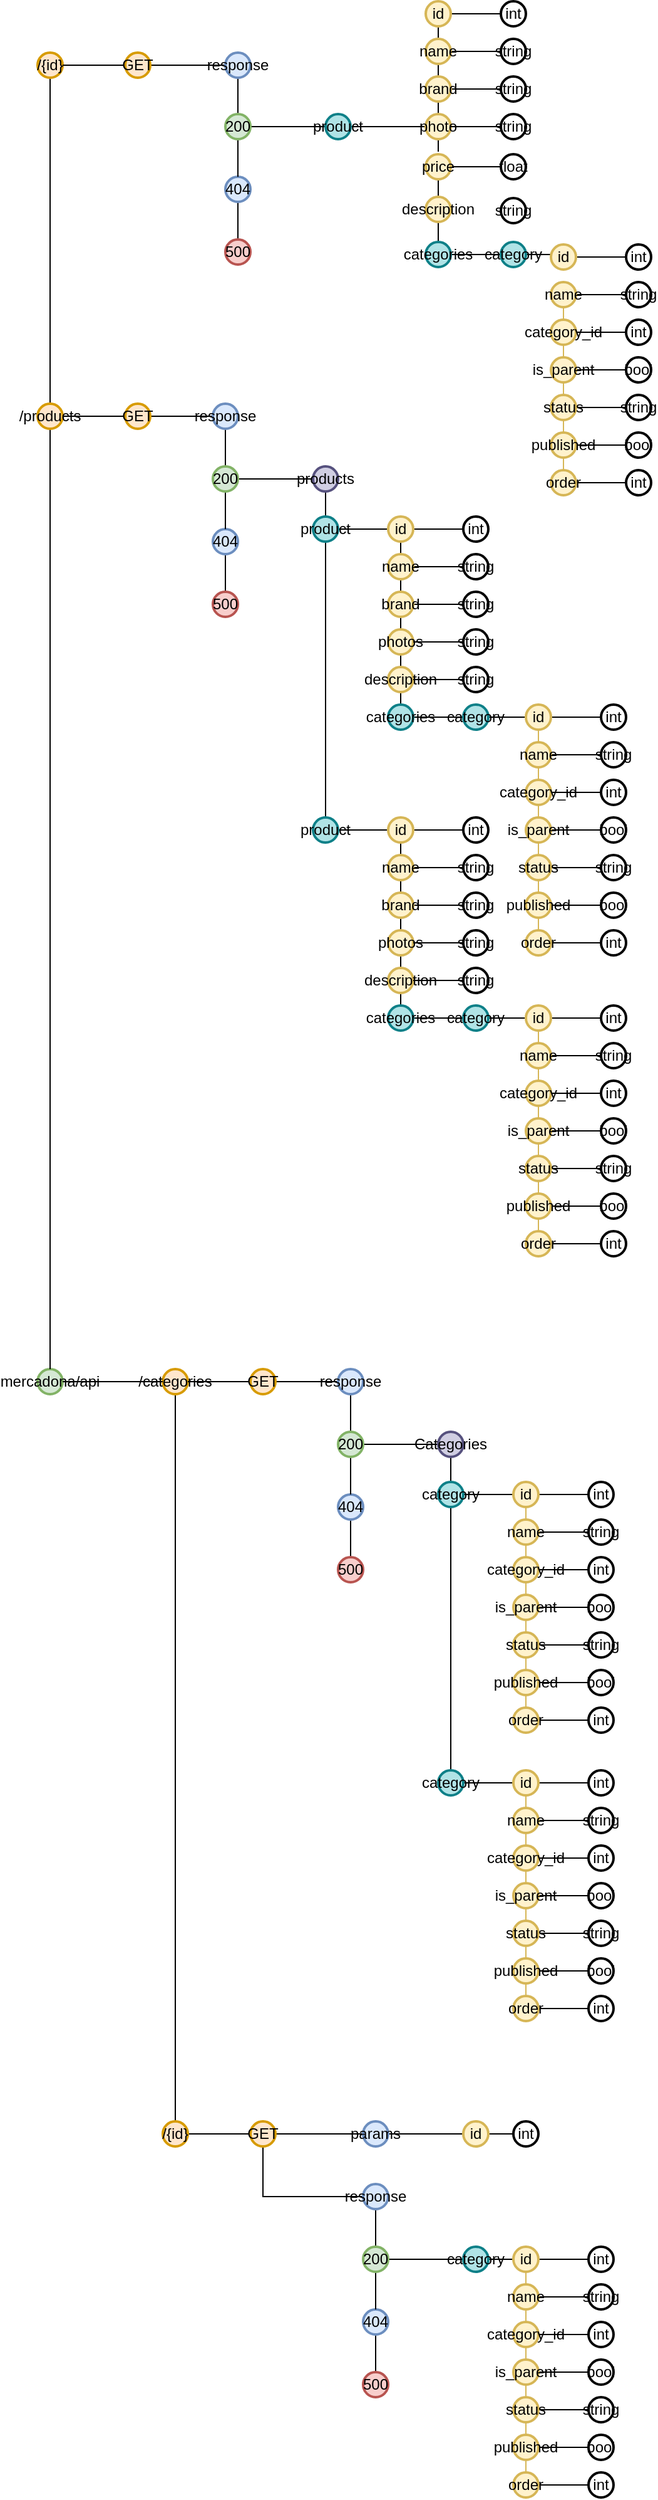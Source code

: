 <mxfile version="20.6.0" type="github">
  <diagram id="62L7udKTN0seH_R6N3dy" name="Página-1">
    <mxGraphModel dx="1217" dy="1746" grid="1" gridSize="10" guides="1" tooltips="1" connect="1" arrows="1" fold="1" page="1" pageScale="1" pageWidth="827" pageHeight="1169" math="0" shadow="0">
      <root>
        <mxCell id="0" />
        <mxCell id="1" parent="0" />
        <mxCell id="DiYAFlhnTvCMc2Pwmvz9-1" value="mercadona/api" style="strokeWidth=2;html=1;shape=mxgraph.flowchart.start_2;whiteSpace=wrap;fillColor=#d5e8d4;strokeColor=#82b366;" parent="1" vertex="1">
          <mxGeometry x="130" y="210" width="20" height="20" as="geometry" />
        </mxCell>
        <mxCell id="DiYAFlhnTvCMc2Pwmvz9-105" value="" style="edgeStyle=orthogonalEdgeStyle;rounded=0;orthogonalLoop=1;jettySize=auto;html=1;endArrow=none;endFill=0;" parent="1" source="DiYAFlhnTvCMc2Pwmvz9-2" target="DiYAFlhnTvCMc2Pwmvz9-104" edge="1">
          <mxGeometry relative="1" as="geometry" />
        </mxCell>
        <mxCell id="s2OQ0HqwN2JtldJAOitH-2" style="edgeStyle=orthogonalEdgeStyle;rounded=0;orthogonalLoop=1;jettySize=auto;html=1;exitX=0.5;exitY=0;exitDx=0;exitDy=0;exitPerimeter=0;entryX=0.5;entryY=1;entryDx=0;entryDy=0;entryPerimeter=0;endArrow=none;endFill=0;" edge="1" parent="1" source="DiYAFlhnTvCMc2Pwmvz9-1" target="s2OQ0HqwN2JtldJAOitH-1">
          <mxGeometry relative="1" as="geometry" />
        </mxCell>
        <mxCell id="DiYAFlhnTvCMc2Pwmvz9-2" value="/categories" style="strokeWidth=2;html=1;shape=mxgraph.flowchart.start_2;whiteSpace=wrap;fillColor=#ffe6cc;strokeColor=#d79b00;" parent="1" vertex="1">
          <mxGeometry x="230" y="210" width="20" height="20" as="geometry" />
        </mxCell>
        <mxCell id="DiYAFlhnTvCMc2Pwmvz9-10" value="" style="edgeStyle=orthogonalEdgeStyle;rounded=0;orthogonalLoop=1;jettySize=auto;html=1;endArrow=none;endFill=0;" parent="1" source="DiYAFlhnTvCMc2Pwmvz9-3" target="DiYAFlhnTvCMc2Pwmvz9-9" edge="1">
          <mxGeometry relative="1" as="geometry" />
        </mxCell>
        <mxCell id="DiYAFlhnTvCMc2Pwmvz9-64" value="" style="edgeStyle=orthogonalEdgeStyle;rounded=0;orthogonalLoop=1;jettySize=auto;html=1;endArrow=none;endFill=0;" parent="1" source="DiYAFlhnTvCMc2Pwmvz9-3" target="DiYAFlhnTvCMc2Pwmvz9-59" edge="1">
          <mxGeometry relative="1" as="geometry" />
        </mxCell>
        <mxCell id="DiYAFlhnTvCMc2Pwmvz9-3" value="response" style="strokeWidth=2;html=1;shape=mxgraph.flowchart.start_2;whiteSpace=wrap;fillColor=#dae8fc;strokeColor=#6c8ebf;" parent="1" vertex="1">
          <mxGeometry x="370" y="210" width="20" height="20" as="geometry" />
        </mxCell>
        <mxCell id="DiYAFlhnTvCMc2Pwmvz9-4" value="" style="endArrow=none;html=1;rounded=0;exitX=1;exitY=0.5;exitDx=0;exitDy=0;exitPerimeter=0;entryX=0;entryY=0.5;entryDx=0;entryDy=0;entryPerimeter=0;" parent="1" source="DiYAFlhnTvCMc2Pwmvz9-1" target="DiYAFlhnTvCMc2Pwmvz9-2" edge="1">
          <mxGeometry width="50" height="50" relative="1" as="geometry">
            <mxPoint x="390" y="330" as="sourcePoint" />
            <mxPoint x="220" y="210" as="targetPoint" />
          </mxGeometry>
        </mxCell>
        <mxCell id="DiYAFlhnTvCMc2Pwmvz9-13" value="" style="edgeStyle=orthogonalEdgeStyle;rounded=0;orthogonalLoop=1;jettySize=auto;html=1;endArrow=none;endFill=0;" parent="1" source="DiYAFlhnTvCMc2Pwmvz9-6" target="DiYAFlhnTvCMc2Pwmvz9-12" edge="1">
          <mxGeometry relative="1" as="geometry" />
        </mxCell>
        <mxCell id="DiYAFlhnTvCMc2Pwmvz9-6" value="404" style="strokeWidth=2;html=1;shape=mxgraph.flowchart.start_2;whiteSpace=wrap;fillColor=#dae8fc;strokeColor=#6c8ebf;" parent="1" vertex="1">
          <mxGeometry x="370" y="310" width="20" height="20" as="geometry" />
        </mxCell>
        <mxCell id="DiYAFlhnTvCMc2Pwmvz9-11" value="" style="edgeStyle=orthogonalEdgeStyle;rounded=0;orthogonalLoop=1;jettySize=auto;html=1;endArrow=none;endFill=0;" parent="1" source="DiYAFlhnTvCMc2Pwmvz9-9" target="DiYAFlhnTvCMc2Pwmvz9-6" edge="1">
          <mxGeometry relative="1" as="geometry" />
        </mxCell>
        <mxCell id="DiYAFlhnTvCMc2Pwmvz9-15" value="" style="edgeStyle=orthogonalEdgeStyle;rounded=0;orthogonalLoop=1;jettySize=auto;html=1;endArrow=none;endFill=0;" parent="1" source="DiYAFlhnTvCMc2Pwmvz9-9" target="DiYAFlhnTvCMc2Pwmvz9-14" edge="1">
          <mxGeometry relative="1" as="geometry" />
        </mxCell>
        <mxCell id="DiYAFlhnTvCMc2Pwmvz9-9" value="200" style="strokeWidth=2;html=1;shape=mxgraph.flowchart.start_2;whiteSpace=wrap;fillColor=#d5e8d4;strokeColor=#82b366;" parent="1" vertex="1">
          <mxGeometry x="370" y="260" width="20" height="20" as="geometry" />
        </mxCell>
        <mxCell id="DiYAFlhnTvCMc2Pwmvz9-12" value="500" style="strokeWidth=2;html=1;shape=mxgraph.flowchart.start_2;whiteSpace=wrap;fillColor=#f8cecc;strokeColor=#b85450;" parent="1" vertex="1">
          <mxGeometry x="370" y="360" width="20" height="20" as="geometry" />
        </mxCell>
        <mxCell id="DiYAFlhnTvCMc2Pwmvz9-20" value="" style="edgeStyle=orthogonalEdgeStyle;rounded=0;orthogonalLoop=1;jettySize=auto;html=1;endArrow=none;endFill=0;" parent="1" source="DiYAFlhnTvCMc2Pwmvz9-14" target="DiYAFlhnTvCMc2Pwmvz9-17" edge="1">
          <mxGeometry relative="1" as="geometry" />
        </mxCell>
        <mxCell id="DiYAFlhnTvCMc2Pwmvz9-14" value="Categories" style="strokeWidth=2;html=1;shape=mxgraph.flowchart.start_2;whiteSpace=wrap;fillColor=#d0cee2;strokeColor=#56517e;" parent="1" vertex="1">
          <mxGeometry x="450" y="260" width="20" height="20" as="geometry" />
        </mxCell>
        <mxCell id="DiYAFlhnTvCMc2Pwmvz9-22" style="edgeStyle=orthogonalEdgeStyle;rounded=0;orthogonalLoop=1;jettySize=auto;html=1;exitX=0.5;exitY=1;exitDx=0;exitDy=0;exitPerimeter=0;entryX=0.5;entryY=0;entryDx=0;entryDy=0;entryPerimeter=0;endArrow=none;endFill=0;" parent="1" source="DiYAFlhnTvCMc2Pwmvz9-17" target="DiYAFlhnTvCMc2Pwmvz9-21" edge="1">
          <mxGeometry relative="1" as="geometry" />
        </mxCell>
        <mxCell id="DiYAFlhnTvCMc2Pwmvz9-24" value="" style="edgeStyle=orthogonalEdgeStyle;rounded=0;orthogonalLoop=1;jettySize=auto;html=1;endArrow=none;endFill=0;" parent="1" source="DiYAFlhnTvCMc2Pwmvz9-17" target="DiYAFlhnTvCMc2Pwmvz9-23" edge="1">
          <mxGeometry relative="1" as="geometry" />
        </mxCell>
        <mxCell id="DiYAFlhnTvCMc2Pwmvz9-17" value="category" style="strokeWidth=2;html=1;shape=mxgraph.flowchart.start_2;whiteSpace=wrap;fillColor=#b0e3e6;strokeColor=#0e8088;" parent="1" vertex="1">
          <mxGeometry x="450" y="300" width="20" height="20" as="geometry" />
        </mxCell>
        <mxCell id="DiYAFlhnTvCMc2Pwmvz9-58" value="" style="edgeStyle=orthogonalEdgeStyle;rounded=0;orthogonalLoop=1;jettySize=auto;html=1;endArrow=none;endFill=0;" parent="1" source="DiYAFlhnTvCMc2Pwmvz9-21" target="DiYAFlhnTvCMc2Pwmvz9-48" edge="1">
          <mxGeometry relative="1" as="geometry" />
        </mxCell>
        <mxCell id="DiYAFlhnTvCMc2Pwmvz9-21" value="category" style="strokeWidth=2;html=1;shape=mxgraph.flowchart.start_2;whiteSpace=wrap;fillColor=#b0e3e6;strokeColor=#0e8088;" parent="1" vertex="1">
          <mxGeometry x="450" y="530" width="20" height="20" as="geometry" />
        </mxCell>
        <mxCell id="DiYAFlhnTvCMc2Pwmvz9-26" value="" style="edgeStyle=orthogonalEdgeStyle;rounded=0;orthogonalLoop=1;jettySize=auto;html=1;endArrow=none;endFill=0;fillColor=#fff2cc;strokeColor=#d6b656;" parent="1" source="DiYAFlhnTvCMc2Pwmvz9-23" target="DiYAFlhnTvCMc2Pwmvz9-25" edge="1">
          <mxGeometry relative="1" as="geometry" />
        </mxCell>
        <mxCell id="DiYAFlhnTvCMc2Pwmvz9-69" value="" style="edgeStyle=orthogonalEdgeStyle;rounded=0;orthogonalLoop=1;jettySize=auto;html=1;endArrow=none;endFill=0;" parent="1" source="DiYAFlhnTvCMc2Pwmvz9-23" target="DiYAFlhnTvCMc2Pwmvz9-68" edge="1">
          <mxGeometry relative="1" as="geometry" />
        </mxCell>
        <mxCell id="DiYAFlhnTvCMc2Pwmvz9-23" value="id" style="strokeWidth=2;html=1;shape=mxgraph.flowchart.start_2;whiteSpace=wrap;fillColor=#fff2cc;strokeColor=#d6b656;" parent="1" vertex="1">
          <mxGeometry x="510" y="300" width="20" height="20" as="geometry" />
        </mxCell>
        <mxCell id="DiYAFlhnTvCMc2Pwmvz9-33" value="" style="edgeStyle=orthogonalEdgeStyle;rounded=0;orthogonalLoop=1;jettySize=auto;html=1;endArrow=none;endFill=0;fillColor=#fff2cc;strokeColor=#d6b656;" parent="1" source="DiYAFlhnTvCMc2Pwmvz9-25" target="DiYAFlhnTvCMc2Pwmvz9-32" edge="1">
          <mxGeometry relative="1" as="geometry" />
        </mxCell>
        <mxCell id="DiYAFlhnTvCMc2Pwmvz9-82" style="edgeStyle=orthogonalEdgeStyle;rounded=0;orthogonalLoop=1;jettySize=auto;html=1;exitX=1;exitY=0.5;exitDx=0;exitDy=0;exitPerimeter=0;entryX=0;entryY=0.5;entryDx=0;entryDy=0;entryPerimeter=0;endArrow=none;endFill=0;" parent="1" source="DiYAFlhnTvCMc2Pwmvz9-25" target="DiYAFlhnTvCMc2Pwmvz9-74" edge="1">
          <mxGeometry relative="1" as="geometry" />
        </mxCell>
        <mxCell id="DiYAFlhnTvCMc2Pwmvz9-25" value="name" style="strokeWidth=2;html=1;shape=mxgraph.flowchart.start_2;whiteSpace=wrap;fillColor=#fff2cc;strokeColor=#d6b656;" parent="1" vertex="1">
          <mxGeometry x="510" y="330" width="20" height="20" as="geometry" />
        </mxCell>
        <mxCell id="DiYAFlhnTvCMc2Pwmvz9-35" value="" style="edgeStyle=orthogonalEdgeStyle;rounded=0;orthogonalLoop=1;jettySize=auto;html=1;endArrow=none;endFill=0;fillColor=#fff2cc;strokeColor=#d6b656;" parent="1" source="DiYAFlhnTvCMc2Pwmvz9-32" target="DiYAFlhnTvCMc2Pwmvz9-34" edge="1">
          <mxGeometry relative="1" as="geometry" />
        </mxCell>
        <mxCell id="DiYAFlhnTvCMc2Pwmvz9-83" style="edgeStyle=orthogonalEdgeStyle;rounded=0;orthogonalLoop=1;jettySize=auto;html=1;exitX=1;exitY=0.5;exitDx=0;exitDy=0;exitPerimeter=0;entryX=0;entryY=0.5;entryDx=0;entryDy=0;entryPerimeter=0;endArrow=none;endFill=0;" parent="1" source="DiYAFlhnTvCMc2Pwmvz9-32" target="DiYAFlhnTvCMc2Pwmvz9-75" edge="1">
          <mxGeometry relative="1" as="geometry" />
        </mxCell>
        <mxCell id="DiYAFlhnTvCMc2Pwmvz9-32" value="category_id" style="strokeWidth=2;html=1;shape=mxgraph.flowchart.start_2;whiteSpace=wrap;fillColor=#fff2cc;strokeColor=#d6b656;" parent="1" vertex="1">
          <mxGeometry x="510" y="360" width="20" height="20" as="geometry" />
        </mxCell>
        <mxCell id="DiYAFlhnTvCMc2Pwmvz9-38" value="" style="edgeStyle=orthogonalEdgeStyle;rounded=0;orthogonalLoop=1;jettySize=auto;html=1;endArrow=none;endFill=0;fillColor=#fff2cc;strokeColor=#d6b656;" parent="1" source="DiYAFlhnTvCMc2Pwmvz9-34" target="DiYAFlhnTvCMc2Pwmvz9-37" edge="1">
          <mxGeometry relative="1" as="geometry" />
        </mxCell>
        <mxCell id="DiYAFlhnTvCMc2Pwmvz9-86" style="edgeStyle=orthogonalEdgeStyle;rounded=0;orthogonalLoop=1;jettySize=auto;html=1;exitX=1;exitY=0.5;exitDx=0;exitDy=0;exitPerimeter=0;entryX=0;entryY=0.5;entryDx=0;entryDy=0;entryPerimeter=0;endArrow=none;endFill=0;" parent="1" source="DiYAFlhnTvCMc2Pwmvz9-34" target="DiYAFlhnTvCMc2Pwmvz9-76" edge="1">
          <mxGeometry relative="1" as="geometry" />
        </mxCell>
        <mxCell id="DiYAFlhnTvCMc2Pwmvz9-34" value="is_parent" style="strokeWidth=2;html=1;shape=mxgraph.flowchart.start_2;whiteSpace=wrap;fillColor=#fff2cc;strokeColor=#d6b656;" parent="1" vertex="1">
          <mxGeometry x="510" y="390" width="20" height="20" as="geometry" />
        </mxCell>
        <mxCell id="DiYAFlhnTvCMc2Pwmvz9-40" value="" style="edgeStyle=orthogonalEdgeStyle;rounded=0;orthogonalLoop=1;jettySize=auto;html=1;endArrow=none;endFill=0;fillColor=#fff2cc;strokeColor=#d6b656;" parent="1" source="DiYAFlhnTvCMc2Pwmvz9-37" target="DiYAFlhnTvCMc2Pwmvz9-39" edge="1">
          <mxGeometry relative="1" as="geometry" />
        </mxCell>
        <mxCell id="DiYAFlhnTvCMc2Pwmvz9-87" style="edgeStyle=orthogonalEdgeStyle;rounded=0;orthogonalLoop=1;jettySize=auto;html=1;exitX=1;exitY=0.5;exitDx=0;exitDy=0;exitPerimeter=0;entryX=0;entryY=0.5;entryDx=0;entryDy=0;entryPerimeter=0;endArrow=none;endFill=0;" parent="1" source="DiYAFlhnTvCMc2Pwmvz9-37" target="DiYAFlhnTvCMc2Pwmvz9-77" edge="1">
          <mxGeometry relative="1" as="geometry" />
        </mxCell>
        <mxCell id="DiYAFlhnTvCMc2Pwmvz9-37" value="status" style="strokeWidth=2;html=1;shape=mxgraph.flowchart.start_2;whiteSpace=wrap;fillColor=#fff2cc;strokeColor=#d6b656;" parent="1" vertex="1">
          <mxGeometry x="510" y="420" width="20" height="20" as="geometry" />
        </mxCell>
        <mxCell id="DiYAFlhnTvCMc2Pwmvz9-44" value="" style="edgeStyle=orthogonalEdgeStyle;rounded=0;orthogonalLoop=1;jettySize=auto;html=1;endArrow=none;endFill=0;fillColor=#fff2cc;strokeColor=#d6b656;" parent="1" source="DiYAFlhnTvCMc2Pwmvz9-39" target="DiYAFlhnTvCMc2Pwmvz9-43" edge="1">
          <mxGeometry relative="1" as="geometry" />
        </mxCell>
        <mxCell id="DiYAFlhnTvCMc2Pwmvz9-88" style="edgeStyle=orthogonalEdgeStyle;rounded=0;orthogonalLoop=1;jettySize=auto;html=1;exitX=1;exitY=0.5;exitDx=0;exitDy=0;exitPerimeter=0;entryX=0;entryY=0.5;entryDx=0;entryDy=0;entryPerimeter=0;endArrow=none;endFill=0;" parent="1" source="DiYAFlhnTvCMc2Pwmvz9-39" target="DiYAFlhnTvCMc2Pwmvz9-78" edge="1">
          <mxGeometry relative="1" as="geometry" />
        </mxCell>
        <mxCell id="DiYAFlhnTvCMc2Pwmvz9-39" value="published" style="strokeWidth=2;html=1;shape=mxgraph.flowchart.start_2;whiteSpace=wrap;fillColor=#fff2cc;strokeColor=#d6b656;" parent="1" vertex="1">
          <mxGeometry x="510" y="450" width="20" height="20" as="geometry" />
        </mxCell>
        <mxCell id="DiYAFlhnTvCMc2Pwmvz9-89" style="edgeStyle=orthogonalEdgeStyle;rounded=0;orthogonalLoop=1;jettySize=auto;html=1;exitX=1;exitY=0.5;exitDx=0;exitDy=0;exitPerimeter=0;entryX=0;entryY=0.5;entryDx=0;entryDy=0;entryPerimeter=0;endArrow=none;endFill=0;" parent="1" source="DiYAFlhnTvCMc2Pwmvz9-43" target="DiYAFlhnTvCMc2Pwmvz9-79" edge="1">
          <mxGeometry relative="1" as="geometry" />
        </mxCell>
        <mxCell id="DiYAFlhnTvCMc2Pwmvz9-43" value="order" style="strokeWidth=2;html=1;shape=mxgraph.flowchart.start_2;whiteSpace=wrap;fillColor=#fff2cc;strokeColor=#d6b656;" parent="1" vertex="1">
          <mxGeometry x="510" y="480" width="20" height="20" as="geometry" />
        </mxCell>
        <mxCell id="DiYAFlhnTvCMc2Pwmvz9-45" value="" style="edgeStyle=orthogonalEdgeStyle;rounded=0;orthogonalLoop=1;jettySize=auto;html=1;endArrow=none;endFill=0;fillColor=#fff2cc;strokeColor=#d6b656;" parent="1" source="DiYAFlhnTvCMc2Pwmvz9-46" target="DiYAFlhnTvCMc2Pwmvz9-48" edge="1">
          <mxGeometry relative="1" as="geometry" />
        </mxCell>
        <mxCell id="DiYAFlhnTvCMc2Pwmvz9-97" style="edgeStyle=orthogonalEdgeStyle;rounded=0;orthogonalLoop=1;jettySize=auto;html=1;exitX=1;exitY=0.5;exitDx=0;exitDy=0;exitPerimeter=0;entryX=0;entryY=0.5;entryDx=0;entryDy=0;entryPerimeter=0;endArrow=none;endFill=0;" parent="1" source="DiYAFlhnTvCMc2Pwmvz9-46" target="DiYAFlhnTvCMc2Pwmvz9-90" edge="1">
          <mxGeometry relative="1" as="geometry" />
        </mxCell>
        <mxCell id="DiYAFlhnTvCMc2Pwmvz9-46" value="id" style="strokeWidth=2;html=1;shape=mxgraph.flowchart.start_2;whiteSpace=wrap;fillColor=#fff2cc;strokeColor=#d6b656;" parent="1" vertex="1">
          <mxGeometry x="510" y="530" width="20" height="20" as="geometry" />
        </mxCell>
        <mxCell id="DiYAFlhnTvCMc2Pwmvz9-47" value="" style="edgeStyle=orthogonalEdgeStyle;rounded=0;orthogonalLoop=1;jettySize=auto;html=1;endArrow=none;endFill=0;fillColor=#fff2cc;strokeColor=#d6b656;" parent="1" source="DiYAFlhnTvCMc2Pwmvz9-48" target="DiYAFlhnTvCMc2Pwmvz9-50" edge="1">
          <mxGeometry relative="1" as="geometry" />
        </mxCell>
        <mxCell id="DiYAFlhnTvCMc2Pwmvz9-98" style="edgeStyle=orthogonalEdgeStyle;rounded=0;orthogonalLoop=1;jettySize=auto;html=1;exitX=1;exitY=0.5;exitDx=0;exitDy=0;exitPerimeter=0;entryX=0;entryY=0.5;entryDx=0;entryDy=0;entryPerimeter=0;endArrow=none;endFill=0;" parent="1" source="DiYAFlhnTvCMc2Pwmvz9-48" target="DiYAFlhnTvCMc2Pwmvz9-91" edge="1">
          <mxGeometry relative="1" as="geometry" />
        </mxCell>
        <mxCell id="DiYAFlhnTvCMc2Pwmvz9-48" value="name" style="strokeWidth=2;html=1;shape=mxgraph.flowchart.start_2;whiteSpace=wrap;fillColor=#fff2cc;strokeColor=#d6b656;" parent="1" vertex="1">
          <mxGeometry x="510" y="560" width="20" height="20" as="geometry" />
        </mxCell>
        <mxCell id="DiYAFlhnTvCMc2Pwmvz9-49" value="" style="edgeStyle=orthogonalEdgeStyle;rounded=0;orthogonalLoop=1;jettySize=auto;html=1;endArrow=none;endFill=0;fillColor=#fff2cc;strokeColor=#d6b656;" parent="1" source="DiYAFlhnTvCMc2Pwmvz9-50" target="DiYAFlhnTvCMc2Pwmvz9-52" edge="1">
          <mxGeometry relative="1" as="geometry" />
        </mxCell>
        <mxCell id="DiYAFlhnTvCMc2Pwmvz9-99" style="edgeStyle=orthogonalEdgeStyle;rounded=0;orthogonalLoop=1;jettySize=auto;html=1;exitX=1;exitY=0.5;exitDx=0;exitDy=0;exitPerimeter=0;entryX=0;entryY=0.5;entryDx=0;entryDy=0;entryPerimeter=0;endArrow=none;endFill=0;" parent="1" source="DiYAFlhnTvCMc2Pwmvz9-50" target="DiYAFlhnTvCMc2Pwmvz9-92" edge="1">
          <mxGeometry relative="1" as="geometry" />
        </mxCell>
        <mxCell id="DiYAFlhnTvCMc2Pwmvz9-50" value="category_id" style="strokeWidth=2;html=1;shape=mxgraph.flowchart.start_2;whiteSpace=wrap;fillColor=#fff2cc;strokeColor=#d6b656;" parent="1" vertex="1">
          <mxGeometry x="510" y="590" width="20" height="20" as="geometry" />
        </mxCell>
        <mxCell id="DiYAFlhnTvCMc2Pwmvz9-51" value="" style="edgeStyle=orthogonalEdgeStyle;rounded=0;orthogonalLoop=1;jettySize=auto;html=1;endArrow=none;endFill=0;fillColor=#fff2cc;strokeColor=#d6b656;" parent="1" source="DiYAFlhnTvCMc2Pwmvz9-52" target="DiYAFlhnTvCMc2Pwmvz9-54" edge="1">
          <mxGeometry relative="1" as="geometry" />
        </mxCell>
        <mxCell id="DiYAFlhnTvCMc2Pwmvz9-100" style="edgeStyle=orthogonalEdgeStyle;rounded=0;orthogonalLoop=1;jettySize=auto;html=1;exitX=1;exitY=0.5;exitDx=0;exitDy=0;exitPerimeter=0;entryX=0;entryY=0.5;entryDx=0;entryDy=0;entryPerimeter=0;endArrow=none;endFill=0;" parent="1" source="DiYAFlhnTvCMc2Pwmvz9-52" target="DiYAFlhnTvCMc2Pwmvz9-93" edge="1">
          <mxGeometry relative="1" as="geometry" />
        </mxCell>
        <mxCell id="DiYAFlhnTvCMc2Pwmvz9-52" value="is_parent" style="strokeWidth=2;html=1;shape=mxgraph.flowchart.start_2;whiteSpace=wrap;fillColor=#fff2cc;strokeColor=#d6b656;" parent="1" vertex="1">
          <mxGeometry x="510" y="620" width="20" height="20" as="geometry" />
        </mxCell>
        <mxCell id="DiYAFlhnTvCMc2Pwmvz9-53" value="" style="edgeStyle=orthogonalEdgeStyle;rounded=0;orthogonalLoop=1;jettySize=auto;html=1;endArrow=none;endFill=0;fillColor=#fff2cc;strokeColor=#d6b656;" parent="1" source="DiYAFlhnTvCMc2Pwmvz9-54" target="DiYAFlhnTvCMc2Pwmvz9-56" edge="1">
          <mxGeometry relative="1" as="geometry" />
        </mxCell>
        <mxCell id="DiYAFlhnTvCMc2Pwmvz9-101" style="edgeStyle=orthogonalEdgeStyle;rounded=0;orthogonalLoop=1;jettySize=auto;html=1;exitX=1;exitY=0.5;exitDx=0;exitDy=0;exitPerimeter=0;entryX=0;entryY=0.5;entryDx=0;entryDy=0;entryPerimeter=0;endArrow=none;endFill=0;" parent="1" source="DiYAFlhnTvCMc2Pwmvz9-54" target="DiYAFlhnTvCMc2Pwmvz9-94" edge="1">
          <mxGeometry relative="1" as="geometry" />
        </mxCell>
        <mxCell id="DiYAFlhnTvCMc2Pwmvz9-54" value="status" style="strokeWidth=2;html=1;shape=mxgraph.flowchart.start_2;whiteSpace=wrap;fillColor=#fff2cc;strokeColor=#d6b656;" parent="1" vertex="1">
          <mxGeometry x="510" y="650" width="20" height="20" as="geometry" />
        </mxCell>
        <mxCell id="DiYAFlhnTvCMc2Pwmvz9-55" value="" style="edgeStyle=orthogonalEdgeStyle;rounded=0;orthogonalLoop=1;jettySize=auto;html=1;endArrow=none;endFill=0;fillColor=#fff2cc;strokeColor=#d6b656;" parent="1" source="DiYAFlhnTvCMc2Pwmvz9-56" target="DiYAFlhnTvCMc2Pwmvz9-57" edge="1">
          <mxGeometry relative="1" as="geometry" />
        </mxCell>
        <mxCell id="DiYAFlhnTvCMc2Pwmvz9-102" style="edgeStyle=orthogonalEdgeStyle;rounded=0;orthogonalLoop=1;jettySize=auto;html=1;exitX=1;exitY=0.5;exitDx=0;exitDy=0;exitPerimeter=0;entryX=0;entryY=0.5;entryDx=0;entryDy=0;entryPerimeter=0;endArrow=none;endFill=0;" parent="1" source="DiYAFlhnTvCMc2Pwmvz9-56" target="DiYAFlhnTvCMc2Pwmvz9-95" edge="1">
          <mxGeometry relative="1" as="geometry" />
        </mxCell>
        <mxCell id="DiYAFlhnTvCMc2Pwmvz9-56" value="published" style="strokeWidth=2;html=1;shape=mxgraph.flowchart.start_2;whiteSpace=wrap;fillColor=#fff2cc;strokeColor=#d6b656;" parent="1" vertex="1">
          <mxGeometry x="510" y="680" width="20" height="20" as="geometry" />
        </mxCell>
        <mxCell id="DiYAFlhnTvCMc2Pwmvz9-103" style="edgeStyle=orthogonalEdgeStyle;rounded=0;orthogonalLoop=1;jettySize=auto;html=1;exitX=1;exitY=0.5;exitDx=0;exitDy=0;exitPerimeter=0;entryX=0;entryY=0.5;entryDx=0;entryDy=0;entryPerimeter=0;endArrow=none;endFill=0;" parent="1" source="DiYAFlhnTvCMc2Pwmvz9-57" target="DiYAFlhnTvCMc2Pwmvz9-96" edge="1">
          <mxGeometry relative="1" as="geometry" />
        </mxCell>
        <mxCell id="DiYAFlhnTvCMc2Pwmvz9-57" value="order" style="strokeWidth=2;html=1;shape=mxgraph.flowchart.start_2;whiteSpace=wrap;fillColor=#fff2cc;strokeColor=#d6b656;" parent="1" vertex="1">
          <mxGeometry x="510" y="710" width="20" height="20" as="geometry" />
        </mxCell>
        <mxCell id="DiYAFlhnTvCMc2Pwmvz9-63" value="" style="edgeStyle=orthogonalEdgeStyle;rounded=0;orthogonalLoop=1;jettySize=auto;html=1;endArrow=none;endFill=0;" parent="1" source="DiYAFlhnTvCMc2Pwmvz9-59" target="DiYAFlhnTvCMc2Pwmvz9-2" edge="1">
          <mxGeometry relative="1" as="geometry" />
        </mxCell>
        <mxCell id="DiYAFlhnTvCMc2Pwmvz9-59" value="GET" style="strokeWidth=2;html=1;shape=mxgraph.flowchart.start_2;whiteSpace=wrap;fillColor=#ffe6cc;strokeColor=#d79b00;" parent="1" vertex="1">
          <mxGeometry x="300" y="210" width="20" height="20" as="geometry" />
        </mxCell>
        <mxCell id="DiYAFlhnTvCMc2Pwmvz9-68" value="int" style="strokeWidth=2;html=1;shape=mxgraph.flowchart.start_2;whiteSpace=wrap;" parent="1" vertex="1">
          <mxGeometry x="570" y="300" width="20" height="20" as="geometry" />
        </mxCell>
        <mxCell id="DiYAFlhnTvCMc2Pwmvz9-74" value="string" style="strokeWidth=2;html=1;shape=mxgraph.flowchart.start_2;whiteSpace=wrap;" parent="1" vertex="1">
          <mxGeometry x="570" y="330" width="20" height="20" as="geometry" />
        </mxCell>
        <mxCell id="DiYAFlhnTvCMc2Pwmvz9-75" value="int" style="strokeWidth=2;html=1;shape=mxgraph.flowchart.start_2;whiteSpace=wrap;" parent="1" vertex="1">
          <mxGeometry x="570" y="360" width="20" height="20" as="geometry" />
        </mxCell>
        <mxCell id="DiYAFlhnTvCMc2Pwmvz9-76" value="bool" style="strokeWidth=2;html=1;shape=mxgraph.flowchart.start_2;whiteSpace=wrap;" parent="1" vertex="1">
          <mxGeometry x="570" y="390" width="20" height="20" as="geometry" />
        </mxCell>
        <mxCell id="DiYAFlhnTvCMc2Pwmvz9-77" value="string" style="strokeWidth=2;html=1;shape=mxgraph.flowchart.start_2;whiteSpace=wrap;" parent="1" vertex="1">
          <mxGeometry x="570" y="420" width="20" height="20" as="geometry" />
        </mxCell>
        <mxCell id="DiYAFlhnTvCMc2Pwmvz9-78" value="bool" style="strokeWidth=2;html=1;shape=mxgraph.flowchart.start_2;whiteSpace=wrap;" parent="1" vertex="1">
          <mxGeometry x="570" y="450" width="20" height="20" as="geometry" />
        </mxCell>
        <mxCell id="DiYAFlhnTvCMc2Pwmvz9-79" value="int" style="strokeWidth=2;html=1;shape=mxgraph.flowchart.start_2;whiteSpace=wrap;" parent="1" vertex="1">
          <mxGeometry x="570" y="480" width="20" height="20" as="geometry" />
        </mxCell>
        <mxCell id="DiYAFlhnTvCMc2Pwmvz9-90" value="int" style="strokeWidth=2;html=1;shape=mxgraph.flowchart.start_2;whiteSpace=wrap;" parent="1" vertex="1">
          <mxGeometry x="570" y="530" width="20" height="20" as="geometry" />
        </mxCell>
        <mxCell id="DiYAFlhnTvCMc2Pwmvz9-91" value="string" style="strokeWidth=2;html=1;shape=mxgraph.flowchart.start_2;whiteSpace=wrap;" parent="1" vertex="1">
          <mxGeometry x="570" y="560" width="20" height="20" as="geometry" />
        </mxCell>
        <mxCell id="DiYAFlhnTvCMc2Pwmvz9-92" value="int" style="strokeWidth=2;html=1;shape=mxgraph.flowchart.start_2;whiteSpace=wrap;" parent="1" vertex="1">
          <mxGeometry x="570" y="590" width="20" height="20" as="geometry" />
        </mxCell>
        <mxCell id="DiYAFlhnTvCMc2Pwmvz9-93" value="bool" style="strokeWidth=2;html=1;shape=mxgraph.flowchart.start_2;whiteSpace=wrap;" parent="1" vertex="1">
          <mxGeometry x="570" y="620" width="20" height="20" as="geometry" />
        </mxCell>
        <mxCell id="DiYAFlhnTvCMc2Pwmvz9-94" value="string" style="strokeWidth=2;html=1;shape=mxgraph.flowchart.start_2;whiteSpace=wrap;" parent="1" vertex="1">
          <mxGeometry x="570" y="650" width="20" height="20" as="geometry" />
        </mxCell>
        <mxCell id="DiYAFlhnTvCMc2Pwmvz9-95" value="bool" style="strokeWidth=2;html=1;shape=mxgraph.flowchart.start_2;whiteSpace=wrap;" parent="1" vertex="1">
          <mxGeometry x="570" y="680" width="20" height="20" as="geometry" />
        </mxCell>
        <mxCell id="DiYAFlhnTvCMc2Pwmvz9-96" value="int" style="strokeWidth=2;html=1;shape=mxgraph.flowchart.start_2;whiteSpace=wrap;" parent="1" vertex="1">
          <mxGeometry x="570" y="710" width="20" height="20" as="geometry" />
        </mxCell>
        <mxCell id="DiYAFlhnTvCMc2Pwmvz9-109" value="" style="edgeStyle=orthogonalEdgeStyle;rounded=0;orthogonalLoop=1;jettySize=auto;html=1;endArrow=none;endFill=0;" parent="1" source="DiYAFlhnTvCMc2Pwmvz9-104" target="DiYAFlhnTvCMc2Pwmvz9-108" edge="1">
          <mxGeometry relative="1" as="geometry" />
        </mxCell>
        <mxCell id="DiYAFlhnTvCMc2Pwmvz9-104" value="/{id}" style="strokeWidth=2;html=1;shape=mxgraph.flowchart.start_2;whiteSpace=wrap;fillColor=#ffe6cc;strokeColor=#d79b00;" parent="1" vertex="1">
          <mxGeometry x="230" y="810" width="20" height="20" as="geometry" />
        </mxCell>
        <mxCell id="DiYAFlhnTvCMc2Pwmvz9-180" value="" style="edgeStyle=orthogonalEdgeStyle;rounded=0;orthogonalLoop=1;jettySize=auto;html=1;endArrow=none;endFill=0;" parent="1" source="DiYAFlhnTvCMc2Pwmvz9-108" target="DiYAFlhnTvCMc2Pwmvz9-179" edge="1">
          <mxGeometry relative="1" as="geometry" />
        </mxCell>
        <mxCell id="DiYAFlhnTvCMc2Pwmvz9-181" style="edgeStyle=orthogonalEdgeStyle;rounded=0;orthogonalLoop=1;jettySize=auto;html=1;exitX=0.5;exitY=1;exitDx=0;exitDy=0;exitPerimeter=0;entryX=0;entryY=0.5;entryDx=0;entryDy=0;entryPerimeter=0;endArrow=none;endFill=0;" parent="1" source="DiYAFlhnTvCMc2Pwmvz9-108" target="DiYAFlhnTvCMc2Pwmvz9-111" edge="1">
          <mxGeometry relative="1" as="geometry" />
        </mxCell>
        <mxCell id="DiYAFlhnTvCMc2Pwmvz9-108" value="GET" style="strokeWidth=2;html=1;shape=mxgraph.flowchart.start_2;whiteSpace=wrap;fillColor=#ffe6cc;strokeColor=#d79b00;" parent="1" vertex="1">
          <mxGeometry x="300" y="810" width="20" height="20" as="geometry" />
        </mxCell>
        <mxCell id="DiYAFlhnTvCMc2Pwmvz9-110" value="" style="edgeStyle=orthogonalEdgeStyle;rounded=0;orthogonalLoop=1;jettySize=auto;html=1;endArrow=none;endFill=0;" parent="1" source="DiYAFlhnTvCMc2Pwmvz9-111" target="DiYAFlhnTvCMc2Pwmvz9-116" edge="1">
          <mxGeometry relative="1" as="geometry" />
        </mxCell>
        <mxCell id="DiYAFlhnTvCMc2Pwmvz9-111" value="response" style="strokeWidth=2;html=1;shape=mxgraph.flowchart.start_2;whiteSpace=wrap;fillColor=#dae8fc;strokeColor=#6c8ebf;" parent="1" vertex="1">
          <mxGeometry x="390" y="860" width="20" height="20" as="geometry" />
        </mxCell>
        <mxCell id="DiYAFlhnTvCMc2Pwmvz9-112" value="" style="edgeStyle=orthogonalEdgeStyle;rounded=0;orthogonalLoop=1;jettySize=auto;html=1;endArrow=none;endFill=0;" parent="1" source="DiYAFlhnTvCMc2Pwmvz9-113" target="DiYAFlhnTvCMc2Pwmvz9-117" edge="1">
          <mxGeometry relative="1" as="geometry" />
        </mxCell>
        <mxCell id="DiYAFlhnTvCMc2Pwmvz9-113" value="404" style="strokeWidth=2;html=1;shape=mxgraph.flowchart.start_2;whiteSpace=wrap;fillColor=#dae8fc;strokeColor=#6c8ebf;" parent="1" vertex="1">
          <mxGeometry x="390" y="960" width="20" height="20" as="geometry" />
        </mxCell>
        <mxCell id="DiYAFlhnTvCMc2Pwmvz9-114" value="" style="edgeStyle=orthogonalEdgeStyle;rounded=0;orthogonalLoop=1;jettySize=auto;html=1;endArrow=none;endFill=0;" parent="1" source="DiYAFlhnTvCMc2Pwmvz9-116" target="DiYAFlhnTvCMc2Pwmvz9-113" edge="1">
          <mxGeometry relative="1" as="geometry" />
        </mxCell>
        <mxCell id="DiYAFlhnTvCMc2Pwmvz9-115" value="" style="edgeStyle=orthogonalEdgeStyle;rounded=0;orthogonalLoop=1;jettySize=auto;html=1;endArrow=none;endFill=0;" parent="1" source="DiYAFlhnTvCMc2Pwmvz9-116" edge="1">
          <mxGeometry relative="1" as="geometry">
            <mxPoint x="470" y="920" as="targetPoint" />
          </mxGeometry>
        </mxCell>
        <mxCell id="DiYAFlhnTvCMc2Pwmvz9-116" value="200" style="strokeWidth=2;html=1;shape=mxgraph.flowchart.start_2;whiteSpace=wrap;fillColor=#d5e8d4;strokeColor=#82b366;" parent="1" vertex="1">
          <mxGeometry x="390" y="910" width="20" height="20" as="geometry" />
        </mxCell>
        <mxCell id="DiYAFlhnTvCMc2Pwmvz9-117" value="500" style="strokeWidth=2;html=1;shape=mxgraph.flowchart.start_2;whiteSpace=wrap;fillColor=#f8cecc;strokeColor=#b85450;" parent="1" vertex="1">
          <mxGeometry x="390" y="1010" width="20" height="20" as="geometry" />
        </mxCell>
        <mxCell id="DiYAFlhnTvCMc2Pwmvz9-121" value="" style="edgeStyle=orthogonalEdgeStyle;rounded=0;orthogonalLoop=1;jettySize=auto;html=1;endArrow=none;endFill=0;" parent="1" source="DiYAFlhnTvCMc2Pwmvz9-122" target="DiYAFlhnTvCMc2Pwmvz9-127" edge="1">
          <mxGeometry relative="1" as="geometry" />
        </mxCell>
        <mxCell id="DiYAFlhnTvCMc2Pwmvz9-122" value="category" style="strokeWidth=2;html=1;shape=mxgraph.flowchart.start_2;whiteSpace=wrap;fillColor=#b0e3e6;strokeColor=#0e8088;" parent="1" vertex="1">
          <mxGeometry x="470" y="910" width="20" height="20" as="geometry" />
        </mxCell>
        <mxCell id="DiYAFlhnTvCMc2Pwmvz9-125" value="" style="edgeStyle=orthogonalEdgeStyle;rounded=0;orthogonalLoop=1;jettySize=auto;html=1;endArrow=none;endFill=0;fillColor=#fff2cc;strokeColor=#d6b656;" parent="1" source="DiYAFlhnTvCMc2Pwmvz9-127" target="DiYAFlhnTvCMc2Pwmvz9-130" edge="1">
          <mxGeometry relative="1" as="geometry" />
        </mxCell>
        <mxCell id="DiYAFlhnTvCMc2Pwmvz9-126" value="" style="edgeStyle=orthogonalEdgeStyle;rounded=0;orthogonalLoop=1;jettySize=auto;html=1;endArrow=none;endFill=0;" parent="1" source="DiYAFlhnTvCMc2Pwmvz9-127" target="DiYAFlhnTvCMc2Pwmvz9-165" edge="1">
          <mxGeometry relative="1" as="geometry" />
        </mxCell>
        <mxCell id="DiYAFlhnTvCMc2Pwmvz9-127" value="id" style="strokeWidth=2;html=1;shape=mxgraph.flowchart.start_2;whiteSpace=wrap;fillColor=#fff2cc;strokeColor=#d6b656;" parent="1" vertex="1">
          <mxGeometry x="510" y="910" width="20" height="20" as="geometry" />
        </mxCell>
        <mxCell id="DiYAFlhnTvCMc2Pwmvz9-128" value="" style="edgeStyle=orthogonalEdgeStyle;rounded=0;orthogonalLoop=1;jettySize=auto;html=1;endArrow=none;endFill=0;fillColor=#fff2cc;strokeColor=#d6b656;" parent="1" source="DiYAFlhnTvCMc2Pwmvz9-130" target="DiYAFlhnTvCMc2Pwmvz9-133" edge="1">
          <mxGeometry relative="1" as="geometry" />
        </mxCell>
        <mxCell id="DiYAFlhnTvCMc2Pwmvz9-129" style="edgeStyle=orthogonalEdgeStyle;rounded=0;orthogonalLoop=1;jettySize=auto;html=1;exitX=1;exitY=0.5;exitDx=0;exitDy=0;exitPerimeter=0;entryX=0;entryY=0.5;entryDx=0;entryDy=0;entryPerimeter=0;endArrow=none;endFill=0;" parent="1" source="DiYAFlhnTvCMc2Pwmvz9-130" target="DiYAFlhnTvCMc2Pwmvz9-166" edge="1">
          <mxGeometry relative="1" as="geometry" />
        </mxCell>
        <mxCell id="DiYAFlhnTvCMc2Pwmvz9-130" value="name" style="strokeWidth=2;html=1;shape=mxgraph.flowchart.start_2;whiteSpace=wrap;fillColor=#fff2cc;strokeColor=#d6b656;" parent="1" vertex="1">
          <mxGeometry x="510" y="940" width="20" height="20" as="geometry" />
        </mxCell>
        <mxCell id="DiYAFlhnTvCMc2Pwmvz9-131" value="" style="edgeStyle=orthogonalEdgeStyle;rounded=0;orthogonalLoop=1;jettySize=auto;html=1;endArrow=none;endFill=0;fillColor=#fff2cc;strokeColor=#d6b656;" parent="1" source="DiYAFlhnTvCMc2Pwmvz9-133" target="DiYAFlhnTvCMc2Pwmvz9-136" edge="1">
          <mxGeometry relative="1" as="geometry" />
        </mxCell>
        <mxCell id="DiYAFlhnTvCMc2Pwmvz9-132" style="edgeStyle=orthogonalEdgeStyle;rounded=0;orthogonalLoop=1;jettySize=auto;html=1;exitX=1;exitY=0.5;exitDx=0;exitDy=0;exitPerimeter=0;entryX=0;entryY=0.5;entryDx=0;entryDy=0;entryPerimeter=0;endArrow=none;endFill=0;" parent="1" source="DiYAFlhnTvCMc2Pwmvz9-133" target="DiYAFlhnTvCMc2Pwmvz9-167" edge="1">
          <mxGeometry relative="1" as="geometry" />
        </mxCell>
        <mxCell id="DiYAFlhnTvCMc2Pwmvz9-133" value="category_id" style="strokeWidth=2;html=1;shape=mxgraph.flowchart.start_2;whiteSpace=wrap;fillColor=#fff2cc;strokeColor=#d6b656;" parent="1" vertex="1">
          <mxGeometry x="510" y="970" width="20" height="20" as="geometry" />
        </mxCell>
        <mxCell id="DiYAFlhnTvCMc2Pwmvz9-134" value="" style="edgeStyle=orthogonalEdgeStyle;rounded=0;orthogonalLoop=1;jettySize=auto;html=1;endArrow=none;endFill=0;fillColor=#fff2cc;strokeColor=#d6b656;" parent="1" source="DiYAFlhnTvCMc2Pwmvz9-136" target="DiYAFlhnTvCMc2Pwmvz9-139" edge="1">
          <mxGeometry relative="1" as="geometry" />
        </mxCell>
        <mxCell id="DiYAFlhnTvCMc2Pwmvz9-135" style="edgeStyle=orthogonalEdgeStyle;rounded=0;orthogonalLoop=1;jettySize=auto;html=1;exitX=1;exitY=0.5;exitDx=0;exitDy=0;exitPerimeter=0;entryX=0;entryY=0.5;entryDx=0;entryDy=0;entryPerimeter=0;endArrow=none;endFill=0;" parent="1" source="DiYAFlhnTvCMc2Pwmvz9-136" target="DiYAFlhnTvCMc2Pwmvz9-168" edge="1">
          <mxGeometry relative="1" as="geometry" />
        </mxCell>
        <mxCell id="DiYAFlhnTvCMc2Pwmvz9-136" value="is_parent" style="strokeWidth=2;html=1;shape=mxgraph.flowchart.start_2;whiteSpace=wrap;fillColor=#fff2cc;strokeColor=#d6b656;" parent="1" vertex="1">
          <mxGeometry x="510" y="1000" width="20" height="20" as="geometry" />
        </mxCell>
        <mxCell id="DiYAFlhnTvCMc2Pwmvz9-137" value="" style="edgeStyle=orthogonalEdgeStyle;rounded=0;orthogonalLoop=1;jettySize=auto;html=1;endArrow=none;endFill=0;fillColor=#fff2cc;strokeColor=#d6b656;" parent="1" source="DiYAFlhnTvCMc2Pwmvz9-139" target="DiYAFlhnTvCMc2Pwmvz9-142" edge="1">
          <mxGeometry relative="1" as="geometry" />
        </mxCell>
        <mxCell id="DiYAFlhnTvCMc2Pwmvz9-138" style="edgeStyle=orthogonalEdgeStyle;rounded=0;orthogonalLoop=1;jettySize=auto;html=1;exitX=1;exitY=0.5;exitDx=0;exitDy=0;exitPerimeter=0;entryX=0;entryY=0.5;entryDx=0;entryDy=0;entryPerimeter=0;endArrow=none;endFill=0;" parent="1" source="DiYAFlhnTvCMc2Pwmvz9-139" target="DiYAFlhnTvCMc2Pwmvz9-169" edge="1">
          <mxGeometry relative="1" as="geometry" />
        </mxCell>
        <mxCell id="DiYAFlhnTvCMc2Pwmvz9-139" value="status" style="strokeWidth=2;html=1;shape=mxgraph.flowchart.start_2;whiteSpace=wrap;fillColor=#fff2cc;strokeColor=#d6b656;" parent="1" vertex="1">
          <mxGeometry x="510" y="1030" width="20" height="20" as="geometry" />
        </mxCell>
        <mxCell id="DiYAFlhnTvCMc2Pwmvz9-140" value="" style="edgeStyle=orthogonalEdgeStyle;rounded=0;orthogonalLoop=1;jettySize=auto;html=1;endArrow=none;endFill=0;fillColor=#fff2cc;strokeColor=#d6b656;" parent="1" source="DiYAFlhnTvCMc2Pwmvz9-142" target="DiYAFlhnTvCMc2Pwmvz9-144" edge="1">
          <mxGeometry relative="1" as="geometry" />
        </mxCell>
        <mxCell id="DiYAFlhnTvCMc2Pwmvz9-141" style="edgeStyle=orthogonalEdgeStyle;rounded=0;orthogonalLoop=1;jettySize=auto;html=1;exitX=1;exitY=0.5;exitDx=0;exitDy=0;exitPerimeter=0;entryX=0;entryY=0.5;entryDx=0;entryDy=0;entryPerimeter=0;endArrow=none;endFill=0;" parent="1" source="DiYAFlhnTvCMc2Pwmvz9-142" target="DiYAFlhnTvCMc2Pwmvz9-170" edge="1">
          <mxGeometry relative="1" as="geometry" />
        </mxCell>
        <mxCell id="DiYAFlhnTvCMc2Pwmvz9-142" value="published" style="strokeWidth=2;html=1;shape=mxgraph.flowchart.start_2;whiteSpace=wrap;fillColor=#fff2cc;strokeColor=#d6b656;" parent="1" vertex="1">
          <mxGeometry x="510" y="1060" width="20" height="20" as="geometry" />
        </mxCell>
        <mxCell id="DiYAFlhnTvCMc2Pwmvz9-143" style="edgeStyle=orthogonalEdgeStyle;rounded=0;orthogonalLoop=1;jettySize=auto;html=1;exitX=1;exitY=0.5;exitDx=0;exitDy=0;exitPerimeter=0;entryX=0;entryY=0.5;entryDx=0;entryDy=0;entryPerimeter=0;endArrow=none;endFill=0;" parent="1" source="DiYAFlhnTvCMc2Pwmvz9-144" target="DiYAFlhnTvCMc2Pwmvz9-171" edge="1">
          <mxGeometry relative="1" as="geometry" />
        </mxCell>
        <mxCell id="DiYAFlhnTvCMc2Pwmvz9-144" value="order" style="strokeWidth=2;html=1;shape=mxgraph.flowchart.start_2;whiteSpace=wrap;fillColor=#fff2cc;strokeColor=#d6b656;" parent="1" vertex="1">
          <mxGeometry x="510" y="1090" width="20" height="20" as="geometry" />
        </mxCell>
        <mxCell id="DiYAFlhnTvCMc2Pwmvz9-165" value="int" style="strokeWidth=2;html=1;shape=mxgraph.flowchart.start_2;whiteSpace=wrap;" parent="1" vertex="1">
          <mxGeometry x="570" y="910" width="20" height="20" as="geometry" />
        </mxCell>
        <mxCell id="DiYAFlhnTvCMc2Pwmvz9-166" value="string" style="strokeWidth=2;html=1;shape=mxgraph.flowchart.start_2;whiteSpace=wrap;" parent="1" vertex="1">
          <mxGeometry x="570" y="940" width="20" height="20" as="geometry" />
        </mxCell>
        <mxCell id="DiYAFlhnTvCMc2Pwmvz9-167" value="int" style="strokeWidth=2;html=1;shape=mxgraph.flowchart.start_2;whiteSpace=wrap;" parent="1" vertex="1">
          <mxGeometry x="570" y="970" width="20" height="20" as="geometry" />
        </mxCell>
        <mxCell id="DiYAFlhnTvCMc2Pwmvz9-168" value="bool" style="strokeWidth=2;html=1;shape=mxgraph.flowchart.start_2;whiteSpace=wrap;" parent="1" vertex="1">
          <mxGeometry x="570" y="1000" width="20" height="20" as="geometry" />
        </mxCell>
        <mxCell id="DiYAFlhnTvCMc2Pwmvz9-169" value="string" style="strokeWidth=2;html=1;shape=mxgraph.flowchart.start_2;whiteSpace=wrap;" parent="1" vertex="1">
          <mxGeometry x="570" y="1030" width="20" height="20" as="geometry" />
        </mxCell>
        <mxCell id="DiYAFlhnTvCMc2Pwmvz9-170" value="bool" style="strokeWidth=2;html=1;shape=mxgraph.flowchart.start_2;whiteSpace=wrap;" parent="1" vertex="1">
          <mxGeometry x="570" y="1060" width="20" height="20" as="geometry" />
        </mxCell>
        <mxCell id="DiYAFlhnTvCMc2Pwmvz9-171" value="int" style="strokeWidth=2;html=1;shape=mxgraph.flowchart.start_2;whiteSpace=wrap;" parent="1" vertex="1">
          <mxGeometry x="570" y="1090" width="20" height="20" as="geometry" />
        </mxCell>
        <mxCell id="DiYAFlhnTvCMc2Pwmvz9-184" value="" style="edgeStyle=orthogonalEdgeStyle;rounded=0;orthogonalLoop=1;jettySize=auto;html=1;endArrow=none;endFill=0;" parent="1" source="DiYAFlhnTvCMc2Pwmvz9-179" target="DiYAFlhnTvCMc2Pwmvz9-183" edge="1">
          <mxGeometry relative="1" as="geometry" />
        </mxCell>
        <mxCell id="DiYAFlhnTvCMc2Pwmvz9-179" value="params" style="strokeWidth=2;html=1;shape=mxgraph.flowchart.start_2;whiteSpace=wrap;fillColor=#dae8fc;strokeColor=#6c8ebf;" parent="1" vertex="1">
          <mxGeometry x="390" y="810" width="20" height="20" as="geometry" />
        </mxCell>
        <mxCell id="DiYAFlhnTvCMc2Pwmvz9-186" value="" style="edgeStyle=orthogonalEdgeStyle;rounded=0;orthogonalLoop=1;jettySize=auto;html=1;endArrow=none;endFill=0;" parent="1" source="DiYAFlhnTvCMc2Pwmvz9-183" target="DiYAFlhnTvCMc2Pwmvz9-185" edge="1">
          <mxGeometry relative="1" as="geometry" />
        </mxCell>
        <mxCell id="DiYAFlhnTvCMc2Pwmvz9-183" value="id" style="strokeWidth=2;html=1;shape=mxgraph.flowchart.start_2;whiteSpace=wrap;fillColor=#fff2cc;strokeColor=#d6b656;" parent="1" vertex="1">
          <mxGeometry x="470" y="810" width="20" height="20" as="geometry" />
        </mxCell>
        <mxCell id="DiYAFlhnTvCMc2Pwmvz9-185" value="int" style="strokeWidth=2;html=1;shape=mxgraph.flowchart.start_2;whiteSpace=wrap;" parent="1" vertex="1">
          <mxGeometry x="510" y="810" width="20" height="20" as="geometry" />
        </mxCell>
        <mxCell id="s2OQ0HqwN2JtldJAOitH-74" value="" style="edgeStyle=orthogonalEdgeStyle;rounded=0;orthogonalLoop=1;jettySize=auto;html=1;endArrow=none;endFill=0;" edge="1" parent="1" source="s2OQ0HqwN2JtldJAOitH-1" target="s2OQ0HqwN2JtldJAOitH-59">
          <mxGeometry relative="1" as="geometry" />
        </mxCell>
        <mxCell id="s2OQ0HqwN2JtldJAOitH-193" style="edgeStyle=orthogonalEdgeStyle;rounded=0;orthogonalLoop=1;jettySize=auto;html=1;exitX=0.5;exitY=0;exitDx=0;exitDy=0;exitPerimeter=0;entryX=0.5;entryY=1;entryDx=0;entryDy=0;entryPerimeter=0;endArrow=none;endFill=0;" edge="1" parent="1" source="s2OQ0HqwN2JtldJAOitH-1" target="s2OQ0HqwN2JtldJAOitH-192">
          <mxGeometry relative="1" as="geometry" />
        </mxCell>
        <mxCell id="s2OQ0HqwN2JtldJAOitH-1" value="/products" style="strokeWidth=2;html=1;shape=mxgraph.flowchart.start_2;whiteSpace=wrap;fillColor=#ffe6cc;strokeColor=#d79b00;" vertex="1" parent="1">
          <mxGeometry x="130" y="-560" width="20" height="20" as="geometry" />
        </mxCell>
        <mxCell id="s2OQ0HqwN2JtldJAOitH-3" value="" style="edgeStyle=orthogonalEdgeStyle;rounded=0;orthogonalLoop=1;jettySize=auto;html=1;endArrow=none;endFill=0;" edge="1" parent="1" source="s2OQ0HqwN2JtldJAOitH-5" target="s2OQ0HqwN2JtldJAOitH-10">
          <mxGeometry relative="1" as="geometry" />
        </mxCell>
        <mxCell id="s2OQ0HqwN2JtldJAOitH-4" value="" style="edgeStyle=orthogonalEdgeStyle;rounded=0;orthogonalLoop=1;jettySize=auto;html=1;endArrow=none;endFill=0;" edge="1" parent="1" source="s2OQ0HqwN2JtldJAOitH-5" target="s2OQ0HqwN2JtldJAOitH-59">
          <mxGeometry relative="1" as="geometry" />
        </mxCell>
        <mxCell id="s2OQ0HqwN2JtldJAOitH-5" value="response" style="strokeWidth=2;html=1;shape=mxgraph.flowchart.start_2;whiteSpace=wrap;fillColor=#dae8fc;strokeColor=#6c8ebf;" vertex="1" parent="1">
          <mxGeometry x="270" y="-560" width="20" height="20" as="geometry" />
        </mxCell>
        <mxCell id="s2OQ0HqwN2JtldJAOitH-6" value="" style="edgeStyle=orthogonalEdgeStyle;rounded=0;orthogonalLoop=1;jettySize=auto;html=1;endArrow=none;endFill=0;" edge="1" parent="1" source="s2OQ0HqwN2JtldJAOitH-7" target="s2OQ0HqwN2JtldJAOitH-11">
          <mxGeometry relative="1" as="geometry" />
        </mxCell>
        <mxCell id="s2OQ0HqwN2JtldJAOitH-7" value="404" style="strokeWidth=2;html=1;shape=mxgraph.flowchart.start_2;whiteSpace=wrap;fillColor=#dae8fc;strokeColor=#6c8ebf;" vertex="1" parent="1">
          <mxGeometry x="270" y="-460" width="20" height="20" as="geometry" />
        </mxCell>
        <mxCell id="s2OQ0HqwN2JtldJAOitH-8" value="" style="edgeStyle=orthogonalEdgeStyle;rounded=0;orthogonalLoop=1;jettySize=auto;html=1;endArrow=none;endFill=0;" edge="1" parent="1" source="s2OQ0HqwN2JtldJAOitH-10" target="s2OQ0HqwN2JtldJAOitH-7">
          <mxGeometry relative="1" as="geometry" />
        </mxCell>
        <mxCell id="s2OQ0HqwN2JtldJAOitH-9" value="" style="edgeStyle=orthogonalEdgeStyle;rounded=0;orthogonalLoop=1;jettySize=auto;html=1;endArrow=none;endFill=0;" edge="1" parent="1" source="s2OQ0HqwN2JtldJAOitH-10">
          <mxGeometry relative="1" as="geometry">
            <mxPoint x="350" y="-500" as="targetPoint" />
          </mxGeometry>
        </mxCell>
        <mxCell id="s2OQ0HqwN2JtldJAOitH-10" value="200" style="strokeWidth=2;html=1;shape=mxgraph.flowchart.start_2;whiteSpace=wrap;fillColor=#d5e8d4;strokeColor=#82b366;" vertex="1" parent="1">
          <mxGeometry x="270" y="-510" width="20" height="20" as="geometry" />
        </mxCell>
        <mxCell id="s2OQ0HqwN2JtldJAOitH-11" value="500" style="strokeWidth=2;html=1;shape=mxgraph.flowchart.start_2;whiteSpace=wrap;fillColor=#f8cecc;strokeColor=#b85450;" vertex="1" parent="1">
          <mxGeometry x="270" y="-410" width="20" height="20" as="geometry" />
        </mxCell>
        <mxCell id="s2OQ0HqwN2JtldJAOitH-12" value="" style="edgeStyle=orthogonalEdgeStyle;rounded=0;orthogonalLoop=1;jettySize=auto;html=1;endArrow=none;endFill=0;" edge="1" parent="1" source="s2OQ0HqwN2JtldJAOitH-13" target="s2OQ0HqwN2JtldJAOitH-16">
          <mxGeometry relative="1" as="geometry" />
        </mxCell>
        <mxCell id="s2OQ0HqwN2JtldJAOitH-13" value="products" style="strokeWidth=2;html=1;shape=mxgraph.flowchart.start_2;whiteSpace=wrap;fillColor=#d0cee2;strokeColor=#56517e;" vertex="1" parent="1">
          <mxGeometry x="350" y="-510" width="20" height="20" as="geometry" />
        </mxCell>
        <mxCell id="s2OQ0HqwN2JtldJAOitH-14" style="edgeStyle=orthogonalEdgeStyle;rounded=0;orthogonalLoop=1;jettySize=auto;html=1;exitX=0.5;exitY=1;exitDx=0;exitDy=0;exitPerimeter=0;entryX=0.5;entryY=0;entryDx=0;entryDy=0;entryPerimeter=0;endArrow=none;endFill=0;" edge="1" parent="1" source="s2OQ0HqwN2JtldJAOitH-16" target="s2OQ0HqwN2JtldJAOitH-127">
          <mxGeometry relative="1" as="geometry">
            <mxPoint x="360" y="-240" as="targetPoint" />
          </mxGeometry>
        </mxCell>
        <mxCell id="s2OQ0HqwN2JtldJAOitH-15" value="" style="edgeStyle=orthogonalEdgeStyle;rounded=0;orthogonalLoop=1;jettySize=auto;html=1;endArrow=none;endFill=0;" edge="1" parent="1" source="s2OQ0HqwN2JtldJAOitH-16" target="s2OQ0HqwN2JtldJAOitH-21">
          <mxGeometry relative="1" as="geometry" />
        </mxCell>
        <mxCell id="s2OQ0HqwN2JtldJAOitH-16" value="product" style="strokeWidth=2;html=1;shape=mxgraph.flowchart.start_2;whiteSpace=wrap;fillColor=#b0e3e6;strokeColor=#0e8088;" vertex="1" parent="1">
          <mxGeometry x="350" y="-470" width="20" height="20" as="geometry" />
        </mxCell>
        <mxCell id="s2OQ0HqwN2JtldJAOitH-19" value="" style="edgeStyle=orthogonalEdgeStyle;rounded=0;orthogonalLoop=1;jettySize=auto;html=1;endArrow=none;endFill=0;fillColor=#fff2cc;strokeColor=#d6b656;" edge="1" parent="1" source="s2OQ0HqwN2JtldJAOitH-21" target="s2OQ0HqwN2JtldJAOitH-24">
          <mxGeometry relative="1" as="geometry" />
        </mxCell>
        <mxCell id="s2OQ0HqwN2JtldJAOitH-20" value="" style="edgeStyle=orthogonalEdgeStyle;rounded=0;orthogonalLoop=1;jettySize=auto;html=1;endArrow=none;endFill=0;" edge="1" parent="1" source="s2OQ0HqwN2JtldJAOitH-21" target="s2OQ0HqwN2JtldJAOitH-60">
          <mxGeometry relative="1" as="geometry" />
        </mxCell>
        <mxCell id="s2OQ0HqwN2JtldJAOitH-120" style="edgeStyle=orthogonalEdgeStyle;rounded=0;orthogonalLoop=1;jettySize=auto;html=1;exitX=0.5;exitY=1;exitDx=0;exitDy=0;exitPerimeter=0;entryX=0.5;entryY=0;entryDx=0;entryDy=0;entryPerimeter=0;endArrow=none;endFill=0;" edge="1" parent="1" source="s2OQ0HqwN2JtldJAOitH-21" target="s2OQ0HqwN2JtldJAOitH-24">
          <mxGeometry relative="1" as="geometry" />
        </mxCell>
        <mxCell id="s2OQ0HqwN2JtldJAOitH-21" value="id" style="strokeWidth=2;html=1;shape=mxgraph.flowchart.start_2;whiteSpace=wrap;fillColor=#fff2cc;strokeColor=#d6b656;" vertex="1" parent="1">
          <mxGeometry x="410" y="-470" width="20" height="20" as="geometry" />
        </mxCell>
        <mxCell id="s2OQ0HqwN2JtldJAOitH-23" style="edgeStyle=orthogonalEdgeStyle;rounded=0;orthogonalLoop=1;jettySize=auto;html=1;exitX=1;exitY=0.5;exitDx=0;exitDy=0;exitPerimeter=0;entryX=0;entryY=0.5;entryDx=0;entryDy=0;entryPerimeter=0;endArrow=none;endFill=0;" edge="1" parent="1" source="s2OQ0HqwN2JtldJAOitH-24" target="s2OQ0HqwN2JtldJAOitH-61">
          <mxGeometry relative="1" as="geometry" />
        </mxCell>
        <mxCell id="s2OQ0HqwN2JtldJAOitH-121" style="edgeStyle=orthogonalEdgeStyle;rounded=0;orthogonalLoop=1;jettySize=auto;html=1;exitX=0.5;exitY=1;exitDx=0;exitDy=0;exitPerimeter=0;entryX=0.5;entryY=0;entryDx=0;entryDy=0;entryPerimeter=0;endArrow=none;endFill=0;" edge="1" parent="1" source="s2OQ0HqwN2JtldJAOitH-24" target="s2OQ0HqwN2JtldJAOitH-77">
          <mxGeometry relative="1" as="geometry" />
        </mxCell>
        <mxCell id="s2OQ0HqwN2JtldJAOitH-24" value="name" style="strokeWidth=2;html=1;shape=mxgraph.flowchart.start_2;whiteSpace=wrap;fillColor=#fff2cc;strokeColor=#d6b656;" vertex="1" parent="1">
          <mxGeometry x="410" y="-440" width="20" height="20" as="geometry" />
        </mxCell>
        <mxCell id="s2OQ0HqwN2JtldJAOitH-59" value="GET" style="strokeWidth=2;html=1;shape=mxgraph.flowchart.start_2;whiteSpace=wrap;fillColor=#ffe6cc;strokeColor=#d79b00;" vertex="1" parent="1">
          <mxGeometry x="200" y="-560" width="20" height="20" as="geometry" />
        </mxCell>
        <mxCell id="s2OQ0HqwN2JtldJAOitH-60" value="int" style="strokeWidth=2;html=1;shape=mxgraph.flowchart.start_2;whiteSpace=wrap;" vertex="1" parent="1">
          <mxGeometry x="470" y="-470" width="20" height="20" as="geometry" />
        </mxCell>
        <mxCell id="s2OQ0HqwN2JtldJAOitH-61" value="string" style="strokeWidth=2;html=1;shape=mxgraph.flowchart.start_2;whiteSpace=wrap;" vertex="1" parent="1">
          <mxGeometry x="470" y="-440" width="20" height="20" as="geometry" />
        </mxCell>
        <mxCell id="s2OQ0HqwN2JtldJAOitH-79" value="" style="edgeStyle=orthogonalEdgeStyle;rounded=0;orthogonalLoop=1;jettySize=auto;html=1;endArrow=none;endFill=0;" edge="1" parent="1" source="s2OQ0HqwN2JtldJAOitH-77" target="s2OQ0HqwN2JtldJAOitH-78">
          <mxGeometry relative="1" as="geometry" />
        </mxCell>
        <mxCell id="s2OQ0HqwN2JtldJAOitH-122" style="edgeStyle=orthogonalEdgeStyle;rounded=0;orthogonalLoop=1;jettySize=auto;html=1;exitX=0.5;exitY=1;exitDx=0;exitDy=0;exitPerimeter=0;entryX=0.5;entryY=0;entryDx=0;entryDy=0;entryPerimeter=0;endArrow=none;endFill=0;" edge="1" parent="1" source="s2OQ0HqwN2JtldJAOitH-77" target="s2OQ0HqwN2JtldJAOitH-80">
          <mxGeometry relative="1" as="geometry" />
        </mxCell>
        <mxCell id="s2OQ0HqwN2JtldJAOitH-77" value="brand" style="strokeWidth=2;html=1;shape=mxgraph.flowchart.start_2;whiteSpace=wrap;fillColor=#fff2cc;strokeColor=#d6b656;" vertex="1" parent="1">
          <mxGeometry x="410" y="-410" width="20" height="20" as="geometry" />
        </mxCell>
        <mxCell id="s2OQ0HqwN2JtldJAOitH-78" value="string" style="strokeWidth=2;html=1;shape=mxgraph.flowchart.start_2;whiteSpace=wrap;" vertex="1" parent="1">
          <mxGeometry x="470" y="-410" width="20" height="20" as="geometry" />
        </mxCell>
        <mxCell id="s2OQ0HqwN2JtldJAOitH-123" style="edgeStyle=orthogonalEdgeStyle;rounded=0;orthogonalLoop=1;jettySize=auto;html=1;exitX=0.5;exitY=1;exitDx=0;exitDy=0;exitPerimeter=0;entryX=0.5;entryY=0;entryDx=0;entryDy=0;entryPerimeter=0;endArrow=none;endFill=0;" edge="1" parent="1" source="s2OQ0HqwN2JtldJAOitH-80" target="s2OQ0HqwN2JtldJAOitH-83">
          <mxGeometry relative="1" as="geometry" />
        </mxCell>
        <mxCell id="s2OQ0HqwN2JtldJAOitH-80" value="photos" style="strokeWidth=2;html=1;shape=mxgraph.flowchart.start_2;whiteSpace=wrap;fillColor=#fff2cc;strokeColor=#d6b656;" vertex="1" parent="1">
          <mxGeometry x="410" y="-380" width="20" height="20" as="geometry" />
        </mxCell>
        <mxCell id="s2OQ0HqwN2JtldJAOitH-82" value="" style="edgeStyle=orthogonalEdgeStyle;rounded=0;orthogonalLoop=1;jettySize=auto;html=1;endArrow=none;endFill=0;" edge="1" parent="1" source="s2OQ0HqwN2JtldJAOitH-81" target="s2OQ0HqwN2JtldJAOitH-80">
          <mxGeometry relative="1" as="geometry" />
        </mxCell>
        <mxCell id="s2OQ0HqwN2JtldJAOitH-81" value="string" style="strokeWidth=2;html=1;shape=mxgraph.flowchart.start_2;whiteSpace=wrap;" vertex="1" parent="1">
          <mxGeometry x="470" y="-380" width="20" height="20" as="geometry" />
        </mxCell>
        <mxCell id="s2OQ0HqwN2JtldJAOitH-124" style="edgeStyle=orthogonalEdgeStyle;rounded=0;orthogonalLoop=1;jettySize=auto;html=1;exitX=0.5;exitY=1;exitDx=0;exitDy=0;exitPerimeter=0;entryX=0.5;entryY=0;entryDx=0;entryDy=0;entryPerimeter=0;endArrow=none;endFill=0;" edge="1" parent="1" source="s2OQ0HqwN2JtldJAOitH-83" target="s2OQ0HqwN2JtldJAOitH-88">
          <mxGeometry relative="1" as="geometry" />
        </mxCell>
        <mxCell id="s2OQ0HqwN2JtldJAOitH-83" value="description" style="strokeWidth=2;html=1;shape=mxgraph.flowchart.start_2;whiteSpace=wrap;fillColor=#fff2cc;strokeColor=#d6b656;" vertex="1" parent="1">
          <mxGeometry x="410" y="-350" width="20" height="20" as="geometry" />
        </mxCell>
        <mxCell id="s2OQ0HqwN2JtldJAOitH-87" value="" style="edgeStyle=orthogonalEdgeStyle;rounded=0;orthogonalLoop=1;jettySize=auto;html=1;endArrow=none;endFill=0;" edge="1" parent="1" source="s2OQ0HqwN2JtldJAOitH-86" target="s2OQ0HqwN2JtldJAOitH-83">
          <mxGeometry relative="1" as="geometry" />
        </mxCell>
        <mxCell id="s2OQ0HqwN2JtldJAOitH-86" value="string" style="strokeWidth=2;html=1;shape=mxgraph.flowchart.start_2;whiteSpace=wrap;" vertex="1" parent="1">
          <mxGeometry x="470" y="-350" width="20" height="20" as="geometry" />
        </mxCell>
        <mxCell id="s2OQ0HqwN2JtldJAOitH-119" style="edgeStyle=orthogonalEdgeStyle;rounded=0;orthogonalLoop=1;jettySize=auto;html=1;entryX=0;entryY=0.5;entryDx=0;entryDy=0;entryPerimeter=0;endArrow=none;endFill=0;" edge="1" parent="1" source="s2OQ0HqwN2JtldJAOitH-88" target="s2OQ0HqwN2JtldJAOitH-91">
          <mxGeometry relative="1" as="geometry" />
        </mxCell>
        <mxCell id="s2OQ0HqwN2JtldJAOitH-88" value="categories" style="strokeWidth=2;html=1;shape=mxgraph.flowchart.start_2;whiteSpace=wrap;fillColor=#b0e3e6;strokeColor=#0e8088;" vertex="1" parent="1">
          <mxGeometry x="410" y="-320" width="20" height="20" as="geometry" />
        </mxCell>
        <mxCell id="s2OQ0HqwN2JtldJAOitH-90" value="" style="edgeStyle=orthogonalEdgeStyle;rounded=0;orthogonalLoop=1;jettySize=auto;html=1;endArrow=none;endFill=0;" edge="1" parent="1" source="s2OQ0HqwN2JtldJAOitH-91" target="s2OQ0HqwN2JtldJAOitH-94">
          <mxGeometry relative="1" as="geometry" />
        </mxCell>
        <mxCell id="s2OQ0HqwN2JtldJAOitH-91" value="category" style="strokeWidth=2;html=1;shape=mxgraph.flowchart.start_2;whiteSpace=wrap;fillColor=#b0e3e6;strokeColor=#0e8088;" vertex="1" parent="1">
          <mxGeometry x="470" y="-320" width="20" height="20" as="geometry" />
        </mxCell>
        <mxCell id="s2OQ0HqwN2JtldJAOitH-92" value="" style="edgeStyle=orthogonalEdgeStyle;rounded=0;orthogonalLoop=1;jettySize=auto;html=1;endArrow=none;endFill=0;fillColor=#fff2cc;strokeColor=#d6b656;" edge="1" parent="1" source="s2OQ0HqwN2JtldJAOitH-94" target="s2OQ0HqwN2JtldJAOitH-97">
          <mxGeometry relative="1" as="geometry" />
        </mxCell>
        <mxCell id="s2OQ0HqwN2JtldJAOitH-93" value="" style="edgeStyle=orthogonalEdgeStyle;rounded=0;orthogonalLoop=1;jettySize=auto;html=1;endArrow=none;endFill=0;" edge="1" parent="1" source="s2OQ0HqwN2JtldJAOitH-94" target="s2OQ0HqwN2JtldJAOitH-112">
          <mxGeometry relative="1" as="geometry" />
        </mxCell>
        <mxCell id="s2OQ0HqwN2JtldJAOitH-94" value="id" style="strokeWidth=2;html=1;shape=mxgraph.flowchart.start_2;whiteSpace=wrap;fillColor=#fff2cc;strokeColor=#d6b656;" vertex="1" parent="1">
          <mxGeometry x="520" y="-320" width="20" height="20" as="geometry" />
        </mxCell>
        <mxCell id="s2OQ0HqwN2JtldJAOitH-95" value="" style="edgeStyle=orthogonalEdgeStyle;rounded=0;orthogonalLoop=1;jettySize=auto;html=1;endArrow=none;endFill=0;fillColor=#fff2cc;strokeColor=#d6b656;" edge="1" parent="1" source="s2OQ0HqwN2JtldJAOitH-97" target="s2OQ0HqwN2JtldJAOitH-100">
          <mxGeometry relative="1" as="geometry" />
        </mxCell>
        <mxCell id="s2OQ0HqwN2JtldJAOitH-96" style="edgeStyle=orthogonalEdgeStyle;rounded=0;orthogonalLoop=1;jettySize=auto;html=1;exitX=1;exitY=0.5;exitDx=0;exitDy=0;exitPerimeter=0;entryX=0;entryY=0.5;entryDx=0;entryDy=0;entryPerimeter=0;endArrow=none;endFill=0;" edge="1" parent="1" source="s2OQ0HqwN2JtldJAOitH-97" target="s2OQ0HqwN2JtldJAOitH-113">
          <mxGeometry relative="1" as="geometry" />
        </mxCell>
        <mxCell id="s2OQ0HqwN2JtldJAOitH-97" value="name" style="strokeWidth=2;html=1;shape=mxgraph.flowchart.start_2;whiteSpace=wrap;fillColor=#fff2cc;strokeColor=#d6b656;" vertex="1" parent="1">
          <mxGeometry x="520" y="-290" width="20" height="20" as="geometry" />
        </mxCell>
        <mxCell id="s2OQ0HqwN2JtldJAOitH-98" value="" style="edgeStyle=orthogonalEdgeStyle;rounded=0;orthogonalLoop=1;jettySize=auto;html=1;endArrow=none;endFill=0;fillColor=#fff2cc;strokeColor=#d6b656;" edge="1" parent="1" source="s2OQ0HqwN2JtldJAOitH-100" target="s2OQ0HqwN2JtldJAOitH-103">
          <mxGeometry relative="1" as="geometry" />
        </mxCell>
        <mxCell id="s2OQ0HqwN2JtldJAOitH-99" style="edgeStyle=orthogonalEdgeStyle;rounded=0;orthogonalLoop=1;jettySize=auto;html=1;exitX=1;exitY=0.5;exitDx=0;exitDy=0;exitPerimeter=0;entryX=0;entryY=0.5;entryDx=0;entryDy=0;entryPerimeter=0;endArrow=none;endFill=0;" edge="1" parent="1" source="s2OQ0HqwN2JtldJAOitH-100" target="s2OQ0HqwN2JtldJAOitH-114">
          <mxGeometry relative="1" as="geometry" />
        </mxCell>
        <mxCell id="s2OQ0HqwN2JtldJAOitH-100" value="category_id" style="strokeWidth=2;html=1;shape=mxgraph.flowchart.start_2;whiteSpace=wrap;fillColor=#fff2cc;strokeColor=#d6b656;" vertex="1" parent="1">
          <mxGeometry x="520" y="-260" width="20" height="20" as="geometry" />
        </mxCell>
        <mxCell id="s2OQ0HqwN2JtldJAOitH-101" value="" style="edgeStyle=orthogonalEdgeStyle;rounded=0;orthogonalLoop=1;jettySize=auto;html=1;endArrow=none;endFill=0;fillColor=#fff2cc;strokeColor=#d6b656;" edge="1" parent="1" source="s2OQ0HqwN2JtldJAOitH-103" target="s2OQ0HqwN2JtldJAOitH-106">
          <mxGeometry relative="1" as="geometry" />
        </mxCell>
        <mxCell id="s2OQ0HqwN2JtldJAOitH-102" style="edgeStyle=orthogonalEdgeStyle;rounded=0;orthogonalLoop=1;jettySize=auto;html=1;exitX=1;exitY=0.5;exitDx=0;exitDy=0;exitPerimeter=0;entryX=0;entryY=0.5;entryDx=0;entryDy=0;entryPerimeter=0;endArrow=none;endFill=0;" edge="1" parent="1" source="s2OQ0HqwN2JtldJAOitH-103" target="s2OQ0HqwN2JtldJAOitH-115">
          <mxGeometry relative="1" as="geometry" />
        </mxCell>
        <mxCell id="s2OQ0HqwN2JtldJAOitH-103" value="is_parent" style="strokeWidth=2;html=1;shape=mxgraph.flowchart.start_2;whiteSpace=wrap;fillColor=#fff2cc;strokeColor=#d6b656;" vertex="1" parent="1">
          <mxGeometry x="520" y="-230" width="20" height="20" as="geometry" />
        </mxCell>
        <mxCell id="s2OQ0HqwN2JtldJAOitH-104" value="" style="edgeStyle=orthogonalEdgeStyle;rounded=0;orthogonalLoop=1;jettySize=auto;html=1;endArrow=none;endFill=0;fillColor=#fff2cc;strokeColor=#d6b656;" edge="1" parent="1" source="s2OQ0HqwN2JtldJAOitH-106" target="s2OQ0HqwN2JtldJAOitH-109">
          <mxGeometry relative="1" as="geometry" />
        </mxCell>
        <mxCell id="s2OQ0HqwN2JtldJAOitH-105" style="edgeStyle=orthogonalEdgeStyle;rounded=0;orthogonalLoop=1;jettySize=auto;html=1;exitX=1;exitY=0.5;exitDx=0;exitDy=0;exitPerimeter=0;entryX=0;entryY=0.5;entryDx=0;entryDy=0;entryPerimeter=0;endArrow=none;endFill=0;" edge="1" parent="1" source="s2OQ0HqwN2JtldJAOitH-106" target="s2OQ0HqwN2JtldJAOitH-116">
          <mxGeometry relative="1" as="geometry" />
        </mxCell>
        <mxCell id="s2OQ0HqwN2JtldJAOitH-106" value="status" style="strokeWidth=2;html=1;shape=mxgraph.flowchart.start_2;whiteSpace=wrap;fillColor=#fff2cc;strokeColor=#d6b656;" vertex="1" parent="1">
          <mxGeometry x="520" y="-200" width="20" height="20" as="geometry" />
        </mxCell>
        <mxCell id="s2OQ0HqwN2JtldJAOitH-107" value="" style="edgeStyle=orthogonalEdgeStyle;rounded=0;orthogonalLoop=1;jettySize=auto;html=1;endArrow=none;endFill=0;fillColor=#fff2cc;strokeColor=#d6b656;" edge="1" parent="1" source="s2OQ0HqwN2JtldJAOitH-109" target="s2OQ0HqwN2JtldJAOitH-111">
          <mxGeometry relative="1" as="geometry" />
        </mxCell>
        <mxCell id="s2OQ0HqwN2JtldJAOitH-108" style="edgeStyle=orthogonalEdgeStyle;rounded=0;orthogonalLoop=1;jettySize=auto;html=1;exitX=1;exitY=0.5;exitDx=0;exitDy=0;exitPerimeter=0;entryX=0;entryY=0.5;entryDx=0;entryDy=0;entryPerimeter=0;endArrow=none;endFill=0;" edge="1" parent="1" source="s2OQ0HqwN2JtldJAOitH-109" target="s2OQ0HqwN2JtldJAOitH-117">
          <mxGeometry relative="1" as="geometry" />
        </mxCell>
        <mxCell id="s2OQ0HqwN2JtldJAOitH-109" value="published" style="strokeWidth=2;html=1;shape=mxgraph.flowchart.start_2;whiteSpace=wrap;fillColor=#fff2cc;strokeColor=#d6b656;" vertex="1" parent="1">
          <mxGeometry x="520" y="-170" width="20" height="20" as="geometry" />
        </mxCell>
        <mxCell id="s2OQ0HqwN2JtldJAOitH-110" style="edgeStyle=orthogonalEdgeStyle;rounded=0;orthogonalLoop=1;jettySize=auto;html=1;exitX=1;exitY=0.5;exitDx=0;exitDy=0;exitPerimeter=0;entryX=0;entryY=0.5;entryDx=0;entryDy=0;entryPerimeter=0;endArrow=none;endFill=0;" edge="1" parent="1" source="s2OQ0HqwN2JtldJAOitH-111" target="s2OQ0HqwN2JtldJAOitH-118">
          <mxGeometry relative="1" as="geometry" />
        </mxCell>
        <mxCell id="s2OQ0HqwN2JtldJAOitH-111" value="order" style="strokeWidth=2;html=1;shape=mxgraph.flowchart.start_2;whiteSpace=wrap;fillColor=#fff2cc;strokeColor=#d6b656;" vertex="1" parent="1">
          <mxGeometry x="520" y="-140" width="20" height="20" as="geometry" />
        </mxCell>
        <mxCell id="s2OQ0HqwN2JtldJAOitH-112" value="int" style="strokeWidth=2;html=1;shape=mxgraph.flowchart.start_2;whiteSpace=wrap;" vertex="1" parent="1">
          <mxGeometry x="580" y="-320" width="20" height="20" as="geometry" />
        </mxCell>
        <mxCell id="s2OQ0HqwN2JtldJAOitH-113" value="string" style="strokeWidth=2;html=1;shape=mxgraph.flowchart.start_2;whiteSpace=wrap;" vertex="1" parent="1">
          <mxGeometry x="580" y="-290" width="20" height="20" as="geometry" />
        </mxCell>
        <mxCell id="s2OQ0HqwN2JtldJAOitH-114" value="int" style="strokeWidth=2;html=1;shape=mxgraph.flowchart.start_2;whiteSpace=wrap;" vertex="1" parent="1">
          <mxGeometry x="580" y="-260" width="20" height="20" as="geometry" />
        </mxCell>
        <mxCell id="s2OQ0HqwN2JtldJAOitH-115" value="bool" style="strokeWidth=2;html=1;shape=mxgraph.flowchart.start_2;whiteSpace=wrap;" vertex="1" parent="1">
          <mxGeometry x="580" y="-230" width="20" height="20" as="geometry" />
        </mxCell>
        <mxCell id="s2OQ0HqwN2JtldJAOitH-116" value="string" style="strokeWidth=2;html=1;shape=mxgraph.flowchart.start_2;whiteSpace=wrap;" vertex="1" parent="1">
          <mxGeometry x="580" y="-200" width="20" height="20" as="geometry" />
        </mxCell>
        <mxCell id="s2OQ0HqwN2JtldJAOitH-117" value="bool" style="strokeWidth=2;html=1;shape=mxgraph.flowchart.start_2;whiteSpace=wrap;" vertex="1" parent="1">
          <mxGeometry x="580" y="-170" width="20" height="20" as="geometry" />
        </mxCell>
        <mxCell id="s2OQ0HqwN2JtldJAOitH-118" value="int" style="strokeWidth=2;html=1;shape=mxgraph.flowchart.start_2;whiteSpace=wrap;" vertex="1" parent="1">
          <mxGeometry x="580" y="-140" width="20" height="20" as="geometry" />
        </mxCell>
        <mxCell id="s2OQ0HqwN2JtldJAOitH-126" value="" style="edgeStyle=orthogonalEdgeStyle;rounded=0;orthogonalLoop=1;jettySize=auto;html=1;endArrow=none;endFill=0;" edge="1" parent="1" source="s2OQ0HqwN2JtldJAOitH-127" target="s2OQ0HqwN2JtldJAOitH-131">
          <mxGeometry relative="1" as="geometry" />
        </mxCell>
        <mxCell id="s2OQ0HqwN2JtldJAOitH-127" value="product" style="strokeWidth=2;html=1;shape=mxgraph.flowchart.start_2;whiteSpace=wrap;fillColor=#b0e3e6;strokeColor=#0e8088;" vertex="1" parent="1">
          <mxGeometry x="350" y="-230" width="20" height="20" as="geometry" />
        </mxCell>
        <mxCell id="s2OQ0HqwN2JtldJAOitH-128" value="" style="edgeStyle=orthogonalEdgeStyle;rounded=0;orthogonalLoop=1;jettySize=auto;html=1;endArrow=none;endFill=0;fillColor=#fff2cc;strokeColor=#d6b656;" edge="1" parent="1" source="s2OQ0HqwN2JtldJAOitH-131" target="s2OQ0HqwN2JtldJAOitH-134">
          <mxGeometry relative="1" as="geometry" />
        </mxCell>
        <mxCell id="s2OQ0HqwN2JtldJAOitH-129" value="" style="edgeStyle=orthogonalEdgeStyle;rounded=0;orthogonalLoop=1;jettySize=auto;html=1;endArrow=none;endFill=0;" edge="1" parent="1" source="s2OQ0HqwN2JtldJAOitH-131" target="s2OQ0HqwN2JtldJAOitH-135">
          <mxGeometry relative="1" as="geometry" />
        </mxCell>
        <mxCell id="s2OQ0HqwN2JtldJAOitH-130" style="edgeStyle=orthogonalEdgeStyle;rounded=0;orthogonalLoop=1;jettySize=auto;html=1;exitX=0.5;exitY=1;exitDx=0;exitDy=0;exitPerimeter=0;entryX=0.5;entryY=0;entryDx=0;entryDy=0;entryPerimeter=0;endArrow=none;endFill=0;" edge="1" parent="1" source="s2OQ0HqwN2JtldJAOitH-131" target="s2OQ0HqwN2JtldJAOitH-134">
          <mxGeometry relative="1" as="geometry" />
        </mxCell>
        <mxCell id="s2OQ0HqwN2JtldJAOitH-131" value="id" style="strokeWidth=2;html=1;shape=mxgraph.flowchart.start_2;whiteSpace=wrap;fillColor=#fff2cc;strokeColor=#d6b656;" vertex="1" parent="1">
          <mxGeometry x="410" y="-230" width="20" height="20" as="geometry" />
        </mxCell>
        <mxCell id="s2OQ0HqwN2JtldJAOitH-132" style="edgeStyle=orthogonalEdgeStyle;rounded=0;orthogonalLoop=1;jettySize=auto;html=1;exitX=1;exitY=0.5;exitDx=0;exitDy=0;exitPerimeter=0;entryX=0;entryY=0.5;entryDx=0;entryDy=0;entryPerimeter=0;endArrow=none;endFill=0;" edge="1" parent="1" source="s2OQ0HqwN2JtldJAOitH-134" target="s2OQ0HqwN2JtldJAOitH-136">
          <mxGeometry relative="1" as="geometry" />
        </mxCell>
        <mxCell id="s2OQ0HqwN2JtldJAOitH-133" style="edgeStyle=orthogonalEdgeStyle;rounded=0;orthogonalLoop=1;jettySize=auto;html=1;exitX=0.5;exitY=1;exitDx=0;exitDy=0;exitPerimeter=0;entryX=0.5;entryY=0;entryDx=0;entryDy=0;entryPerimeter=0;endArrow=none;endFill=0;" edge="1" parent="1" source="s2OQ0HqwN2JtldJAOitH-134" target="s2OQ0HqwN2JtldJAOitH-139">
          <mxGeometry relative="1" as="geometry" />
        </mxCell>
        <mxCell id="s2OQ0HqwN2JtldJAOitH-134" value="name" style="strokeWidth=2;html=1;shape=mxgraph.flowchart.start_2;whiteSpace=wrap;fillColor=#fff2cc;strokeColor=#d6b656;" vertex="1" parent="1">
          <mxGeometry x="410" y="-200" width="20" height="20" as="geometry" />
        </mxCell>
        <mxCell id="s2OQ0HqwN2JtldJAOitH-135" value="int" style="strokeWidth=2;html=1;shape=mxgraph.flowchart.start_2;whiteSpace=wrap;" vertex="1" parent="1">
          <mxGeometry x="470" y="-230" width="20" height="20" as="geometry" />
        </mxCell>
        <mxCell id="s2OQ0HqwN2JtldJAOitH-136" value="string" style="strokeWidth=2;html=1;shape=mxgraph.flowchart.start_2;whiteSpace=wrap;" vertex="1" parent="1">
          <mxGeometry x="470" y="-200" width="20" height="20" as="geometry" />
        </mxCell>
        <mxCell id="s2OQ0HqwN2JtldJAOitH-137" value="" style="edgeStyle=orthogonalEdgeStyle;rounded=0;orthogonalLoop=1;jettySize=auto;html=1;endArrow=none;endFill=0;" edge="1" parent="1" source="s2OQ0HqwN2JtldJAOitH-139" target="s2OQ0HqwN2JtldJAOitH-140">
          <mxGeometry relative="1" as="geometry" />
        </mxCell>
        <mxCell id="s2OQ0HqwN2JtldJAOitH-138" style="edgeStyle=orthogonalEdgeStyle;rounded=0;orthogonalLoop=1;jettySize=auto;html=1;exitX=0.5;exitY=1;exitDx=0;exitDy=0;exitPerimeter=0;entryX=0.5;entryY=0;entryDx=0;entryDy=0;entryPerimeter=0;endArrow=none;endFill=0;" edge="1" parent="1" source="s2OQ0HqwN2JtldJAOitH-139" target="s2OQ0HqwN2JtldJAOitH-142">
          <mxGeometry relative="1" as="geometry" />
        </mxCell>
        <mxCell id="s2OQ0HqwN2JtldJAOitH-139" value="brand" style="strokeWidth=2;html=1;shape=mxgraph.flowchart.start_2;whiteSpace=wrap;fillColor=#fff2cc;strokeColor=#d6b656;" vertex="1" parent="1">
          <mxGeometry x="410" y="-170" width="20" height="20" as="geometry" />
        </mxCell>
        <mxCell id="s2OQ0HqwN2JtldJAOitH-140" value="string" style="strokeWidth=2;html=1;shape=mxgraph.flowchart.start_2;whiteSpace=wrap;" vertex="1" parent="1">
          <mxGeometry x="470" y="-170" width="20" height="20" as="geometry" />
        </mxCell>
        <mxCell id="s2OQ0HqwN2JtldJAOitH-141" style="edgeStyle=orthogonalEdgeStyle;rounded=0;orthogonalLoop=1;jettySize=auto;html=1;exitX=0.5;exitY=1;exitDx=0;exitDy=0;exitPerimeter=0;entryX=0.5;entryY=0;entryDx=0;entryDy=0;entryPerimeter=0;endArrow=none;endFill=0;" edge="1" parent="1" source="s2OQ0HqwN2JtldJAOitH-142" target="s2OQ0HqwN2JtldJAOitH-146">
          <mxGeometry relative="1" as="geometry" />
        </mxCell>
        <mxCell id="s2OQ0HqwN2JtldJAOitH-142" value="photos" style="strokeWidth=2;html=1;shape=mxgraph.flowchart.start_2;whiteSpace=wrap;fillColor=#fff2cc;strokeColor=#d6b656;" vertex="1" parent="1">
          <mxGeometry x="410" y="-140" width="20" height="20" as="geometry" />
        </mxCell>
        <mxCell id="s2OQ0HqwN2JtldJAOitH-143" value="" style="edgeStyle=orthogonalEdgeStyle;rounded=0;orthogonalLoop=1;jettySize=auto;html=1;endArrow=none;endFill=0;" edge="1" parent="1" source="s2OQ0HqwN2JtldJAOitH-144" target="s2OQ0HqwN2JtldJAOitH-142">
          <mxGeometry relative="1" as="geometry" />
        </mxCell>
        <mxCell id="s2OQ0HqwN2JtldJAOitH-144" value="string" style="strokeWidth=2;html=1;shape=mxgraph.flowchart.start_2;whiteSpace=wrap;" vertex="1" parent="1">
          <mxGeometry x="470" y="-140" width="20" height="20" as="geometry" />
        </mxCell>
        <mxCell id="s2OQ0HqwN2JtldJAOitH-145" style="edgeStyle=orthogonalEdgeStyle;rounded=0;orthogonalLoop=1;jettySize=auto;html=1;exitX=0.5;exitY=1;exitDx=0;exitDy=0;exitPerimeter=0;entryX=0.5;entryY=0;entryDx=0;entryDy=0;entryPerimeter=0;endArrow=none;endFill=0;" edge="1" parent="1" source="s2OQ0HqwN2JtldJAOitH-146" target="s2OQ0HqwN2JtldJAOitH-150">
          <mxGeometry relative="1" as="geometry" />
        </mxCell>
        <mxCell id="s2OQ0HqwN2JtldJAOitH-146" value="description" style="strokeWidth=2;html=1;shape=mxgraph.flowchart.start_2;whiteSpace=wrap;fillColor=#fff2cc;strokeColor=#d6b656;" vertex="1" parent="1">
          <mxGeometry x="410" y="-110" width="20" height="20" as="geometry" />
        </mxCell>
        <mxCell id="s2OQ0HqwN2JtldJAOitH-147" value="" style="edgeStyle=orthogonalEdgeStyle;rounded=0;orthogonalLoop=1;jettySize=auto;html=1;endArrow=none;endFill=0;" edge="1" parent="1" source="s2OQ0HqwN2JtldJAOitH-148" target="s2OQ0HqwN2JtldJAOitH-146">
          <mxGeometry relative="1" as="geometry" />
        </mxCell>
        <mxCell id="s2OQ0HqwN2JtldJAOitH-148" value="string" style="strokeWidth=2;html=1;shape=mxgraph.flowchart.start_2;whiteSpace=wrap;" vertex="1" parent="1">
          <mxGeometry x="470" y="-110" width="20" height="20" as="geometry" />
        </mxCell>
        <mxCell id="s2OQ0HqwN2JtldJAOitH-149" style="edgeStyle=orthogonalEdgeStyle;rounded=0;orthogonalLoop=1;jettySize=auto;html=1;entryX=0;entryY=0.5;entryDx=0;entryDy=0;entryPerimeter=0;endArrow=none;endFill=0;" edge="1" parent="1" source="s2OQ0HqwN2JtldJAOitH-150" target="s2OQ0HqwN2JtldJAOitH-152">
          <mxGeometry relative="1" as="geometry" />
        </mxCell>
        <mxCell id="s2OQ0HqwN2JtldJAOitH-150" value="categories" style="strokeWidth=2;html=1;shape=mxgraph.flowchart.start_2;whiteSpace=wrap;fillColor=#b0e3e6;strokeColor=#0e8088;" vertex="1" parent="1">
          <mxGeometry x="410" y="-80" width="20" height="20" as="geometry" />
        </mxCell>
        <mxCell id="s2OQ0HqwN2JtldJAOitH-151" value="" style="edgeStyle=orthogonalEdgeStyle;rounded=0;orthogonalLoop=1;jettySize=auto;html=1;endArrow=none;endFill=0;" edge="1" parent="1" source="s2OQ0HqwN2JtldJAOitH-152" target="s2OQ0HqwN2JtldJAOitH-155">
          <mxGeometry relative="1" as="geometry" />
        </mxCell>
        <mxCell id="s2OQ0HqwN2JtldJAOitH-152" value="category" style="strokeWidth=2;html=1;shape=mxgraph.flowchart.start_2;whiteSpace=wrap;fillColor=#b0e3e6;strokeColor=#0e8088;" vertex="1" parent="1">
          <mxGeometry x="470" y="-80" width="20" height="20" as="geometry" />
        </mxCell>
        <mxCell id="s2OQ0HqwN2JtldJAOitH-153" value="" style="edgeStyle=orthogonalEdgeStyle;rounded=0;orthogonalLoop=1;jettySize=auto;html=1;endArrow=none;endFill=0;fillColor=#fff2cc;strokeColor=#d6b656;" edge="1" parent="1" source="s2OQ0HqwN2JtldJAOitH-155" target="s2OQ0HqwN2JtldJAOitH-158">
          <mxGeometry relative="1" as="geometry" />
        </mxCell>
        <mxCell id="s2OQ0HqwN2JtldJAOitH-154" value="" style="edgeStyle=orthogonalEdgeStyle;rounded=0;orthogonalLoop=1;jettySize=auto;html=1;endArrow=none;endFill=0;" edge="1" parent="1" source="s2OQ0HqwN2JtldJAOitH-155" target="s2OQ0HqwN2JtldJAOitH-173">
          <mxGeometry relative="1" as="geometry" />
        </mxCell>
        <mxCell id="s2OQ0HqwN2JtldJAOitH-155" value="id" style="strokeWidth=2;html=1;shape=mxgraph.flowchart.start_2;whiteSpace=wrap;fillColor=#fff2cc;strokeColor=#d6b656;" vertex="1" parent="1">
          <mxGeometry x="520" y="-80" width="20" height="20" as="geometry" />
        </mxCell>
        <mxCell id="s2OQ0HqwN2JtldJAOitH-156" value="" style="edgeStyle=orthogonalEdgeStyle;rounded=0;orthogonalLoop=1;jettySize=auto;html=1;endArrow=none;endFill=0;fillColor=#fff2cc;strokeColor=#d6b656;" edge="1" parent="1" source="s2OQ0HqwN2JtldJAOitH-158" target="s2OQ0HqwN2JtldJAOitH-161">
          <mxGeometry relative="1" as="geometry" />
        </mxCell>
        <mxCell id="s2OQ0HqwN2JtldJAOitH-157" style="edgeStyle=orthogonalEdgeStyle;rounded=0;orthogonalLoop=1;jettySize=auto;html=1;exitX=1;exitY=0.5;exitDx=0;exitDy=0;exitPerimeter=0;entryX=0;entryY=0.5;entryDx=0;entryDy=0;entryPerimeter=0;endArrow=none;endFill=0;" edge="1" parent="1" source="s2OQ0HqwN2JtldJAOitH-158" target="s2OQ0HqwN2JtldJAOitH-174">
          <mxGeometry relative="1" as="geometry" />
        </mxCell>
        <mxCell id="s2OQ0HqwN2JtldJAOitH-158" value="name" style="strokeWidth=2;html=1;shape=mxgraph.flowchart.start_2;whiteSpace=wrap;fillColor=#fff2cc;strokeColor=#d6b656;" vertex="1" parent="1">
          <mxGeometry x="520" y="-50" width="20" height="20" as="geometry" />
        </mxCell>
        <mxCell id="s2OQ0HqwN2JtldJAOitH-159" value="" style="edgeStyle=orthogonalEdgeStyle;rounded=0;orthogonalLoop=1;jettySize=auto;html=1;endArrow=none;endFill=0;fillColor=#fff2cc;strokeColor=#d6b656;" edge="1" parent="1" source="s2OQ0HqwN2JtldJAOitH-161" target="s2OQ0HqwN2JtldJAOitH-164">
          <mxGeometry relative="1" as="geometry" />
        </mxCell>
        <mxCell id="s2OQ0HqwN2JtldJAOitH-160" style="edgeStyle=orthogonalEdgeStyle;rounded=0;orthogonalLoop=1;jettySize=auto;html=1;exitX=1;exitY=0.5;exitDx=0;exitDy=0;exitPerimeter=0;entryX=0;entryY=0.5;entryDx=0;entryDy=0;entryPerimeter=0;endArrow=none;endFill=0;" edge="1" parent="1" source="s2OQ0HqwN2JtldJAOitH-161" target="s2OQ0HqwN2JtldJAOitH-175">
          <mxGeometry relative="1" as="geometry" />
        </mxCell>
        <mxCell id="s2OQ0HqwN2JtldJAOitH-161" value="category_id" style="strokeWidth=2;html=1;shape=mxgraph.flowchart.start_2;whiteSpace=wrap;fillColor=#fff2cc;strokeColor=#d6b656;" vertex="1" parent="1">
          <mxGeometry x="520" y="-20" width="20" height="20" as="geometry" />
        </mxCell>
        <mxCell id="s2OQ0HqwN2JtldJAOitH-162" value="" style="edgeStyle=orthogonalEdgeStyle;rounded=0;orthogonalLoop=1;jettySize=auto;html=1;endArrow=none;endFill=0;fillColor=#fff2cc;strokeColor=#d6b656;" edge="1" parent="1" source="s2OQ0HqwN2JtldJAOitH-164" target="s2OQ0HqwN2JtldJAOitH-167">
          <mxGeometry relative="1" as="geometry" />
        </mxCell>
        <mxCell id="s2OQ0HqwN2JtldJAOitH-163" style="edgeStyle=orthogonalEdgeStyle;rounded=0;orthogonalLoop=1;jettySize=auto;html=1;exitX=1;exitY=0.5;exitDx=0;exitDy=0;exitPerimeter=0;entryX=0;entryY=0.5;entryDx=0;entryDy=0;entryPerimeter=0;endArrow=none;endFill=0;" edge="1" parent="1" source="s2OQ0HqwN2JtldJAOitH-164" target="s2OQ0HqwN2JtldJAOitH-176">
          <mxGeometry relative="1" as="geometry" />
        </mxCell>
        <mxCell id="s2OQ0HqwN2JtldJAOitH-164" value="is_parent" style="strokeWidth=2;html=1;shape=mxgraph.flowchart.start_2;whiteSpace=wrap;fillColor=#fff2cc;strokeColor=#d6b656;" vertex="1" parent="1">
          <mxGeometry x="520" y="10" width="20" height="20" as="geometry" />
        </mxCell>
        <mxCell id="s2OQ0HqwN2JtldJAOitH-165" value="" style="edgeStyle=orthogonalEdgeStyle;rounded=0;orthogonalLoop=1;jettySize=auto;html=1;endArrow=none;endFill=0;fillColor=#fff2cc;strokeColor=#d6b656;" edge="1" parent="1" source="s2OQ0HqwN2JtldJAOitH-167" target="s2OQ0HqwN2JtldJAOitH-170">
          <mxGeometry relative="1" as="geometry" />
        </mxCell>
        <mxCell id="s2OQ0HqwN2JtldJAOitH-166" style="edgeStyle=orthogonalEdgeStyle;rounded=0;orthogonalLoop=1;jettySize=auto;html=1;exitX=1;exitY=0.5;exitDx=0;exitDy=0;exitPerimeter=0;entryX=0;entryY=0.5;entryDx=0;entryDy=0;entryPerimeter=0;endArrow=none;endFill=0;" edge="1" parent="1" source="s2OQ0HqwN2JtldJAOitH-167" target="s2OQ0HqwN2JtldJAOitH-177">
          <mxGeometry relative="1" as="geometry" />
        </mxCell>
        <mxCell id="s2OQ0HqwN2JtldJAOitH-167" value="status" style="strokeWidth=2;html=1;shape=mxgraph.flowchart.start_2;whiteSpace=wrap;fillColor=#fff2cc;strokeColor=#d6b656;" vertex="1" parent="1">
          <mxGeometry x="520" y="40" width="20" height="20" as="geometry" />
        </mxCell>
        <mxCell id="s2OQ0HqwN2JtldJAOitH-168" value="" style="edgeStyle=orthogonalEdgeStyle;rounded=0;orthogonalLoop=1;jettySize=auto;html=1;endArrow=none;endFill=0;fillColor=#fff2cc;strokeColor=#d6b656;" edge="1" parent="1" source="s2OQ0HqwN2JtldJAOitH-170" target="s2OQ0HqwN2JtldJAOitH-172">
          <mxGeometry relative="1" as="geometry" />
        </mxCell>
        <mxCell id="s2OQ0HqwN2JtldJAOitH-169" style="edgeStyle=orthogonalEdgeStyle;rounded=0;orthogonalLoop=1;jettySize=auto;html=1;exitX=1;exitY=0.5;exitDx=0;exitDy=0;exitPerimeter=0;entryX=0;entryY=0.5;entryDx=0;entryDy=0;entryPerimeter=0;endArrow=none;endFill=0;" edge="1" parent="1" source="s2OQ0HqwN2JtldJAOitH-170" target="s2OQ0HqwN2JtldJAOitH-178">
          <mxGeometry relative="1" as="geometry" />
        </mxCell>
        <mxCell id="s2OQ0HqwN2JtldJAOitH-170" value="published" style="strokeWidth=2;html=1;shape=mxgraph.flowchart.start_2;whiteSpace=wrap;fillColor=#fff2cc;strokeColor=#d6b656;" vertex="1" parent="1">
          <mxGeometry x="520" y="70" width="20" height="20" as="geometry" />
        </mxCell>
        <mxCell id="s2OQ0HqwN2JtldJAOitH-171" style="edgeStyle=orthogonalEdgeStyle;rounded=0;orthogonalLoop=1;jettySize=auto;html=1;exitX=1;exitY=0.5;exitDx=0;exitDy=0;exitPerimeter=0;entryX=0;entryY=0.5;entryDx=0;entryDy=0;entryPerimeter=0;endArrow=none;endFill=0;" edge="1" parent="1" source="s2OQ0HqwN2JtldJAOitH-172" target="s2OQ0HqwN2JtldJAOitH-179">
          <mxGeometry relative="1" as="geometry" />
        </mxCell>
        <mxCell id="s2OQ0HqwN2JtldJAOitH-172" value="order" style="strokeWidth=2;html=1;shape=mxgraph.flowchart.start_2;whiteSpace=wrap;fillColor=#fff2cc;strokeColor=#d6b656;" vertex="1" parent="1">
          <mxGeometry x="520" y="100" width="20" height="20" as="geometry" />
        </mxCell>
        <mxCell id="s2OQ0HqwN2JtldJAOitH-173" value="int" style="strokeWidth=2;html=1;shape=mxgraph.flowchart.start_2;whiteSpace=wrap;" vertex="1" parent="1">
          <mxGeometry x="580" y="-80" width="20" height="20" as="geometry" />
        </mxCell>
        <mxCell id="s2OQ0HqwN2JtldJAOitH-174" value="string" style="strokeWidth=2;html=1;shape=mxgraph.flowchart.start_2;whiteSpace=wrap;" vertex="1" parent="1">
          <mxGeometry x="580" y="-50" width="20" height="20" as="geometry" />
        </mxCell>
        <mxCell id="s2OQ0HqwN2JtldJAOitH-175" value="int" style="strokeWidth=2;html=1;shape=mxgraph.flowchart.start_2;whiteSpace=wrap;" vertex="1" parent="1">
          <mxGeometry x="580" y="-20" width="20" height="20" as="geometry" />
        </mxCell>
        <mxCell id="s2OQ0HqwN2JtldJAOitH-176" value="bool" style="strokeWidth=2;html=1;shape=mxgraph.flowchart.start_2;whiteSpace=wrap;" vertex="1" parent="1">
          <mxGeometry x="580" y="10" width="20" height="20" as="geometry" />
        </mxCell>
        <mxCell id="s2OQ0HqwN2JtldJAOitH-177" value="string" style="strokeWidth=2;html=1;shape=mxgraph.flowchart.start_2;whiteSpace=wrap;" vertex="1" parent="1">
          <mxGeometry x="580" y="40" width="20" height="20" as="geometry" />
        </mxCell>
        <mxCell id="s2OQ0HqwN2JtldJAOitH-178" value="bool" style="strokeWidth=2;html=1;shape=mxgraph.flowchart.start_2;whiteSpace=wrap;" vertex="1" parent="1">
          <mxGeometry x="580" y="70" width="20" height="20" as="geometry" />
        </mxCell>
        <mxCell id="s2OQ0HqwN2JtldJAOitH-179" value="int" style="strokeWidth=2;html=1;shape=mxgraph.flowchart.start_2;whiteSpace=wrap;" vertex="1" parent="1">
          <mxGeometry x="580" y="100" width="20" height="20" as="geometry" />
        </mxCell>
        <mxCell id="s2OQ0HqwN2JtldJAOitH-192" value="/{id}" style="strokeWidth=2;html=1;shape=mxgraph.flowchart.start_2;whiteSpace=wrap;fillColor=#ffe6cc;strokeColor=#d79b00;" vertex="1" parent="1">
          <mxGeometry x="130" y="-840" width="20" height="20" as="geometry" />
        </mxCell>
        <mxCell id="s2OQ0HqwN2JtldJAOitH-195" value="" style="edgeStyle=orthogonalEdgeStyle;rounded=0;orthogonalLoop=1;jettySize=auto;html=1;endArrow=none;endFill=0;" edge="1" parent="1" source="s2OQ0HqwN2JtldJAOitH-194" target="s2OQ0HqwN2JtldJAOitH-192">
          <mxGeometry relative="1" as="geometry" />
        </mxCell>
        <mxCell id="s2OQ0HqwN2JtldJAOitH-238" style="edgeStyle=orthogonalEdgeStyle;rounded=0;orthogonalLoop=1;jettySize=auto;html=1;exitX=1;exitY=0.5;exitDx=0;exitDy=0;exitPerimeter=0;entryX=0;entryY=0.5;entryDx=0;entryDy=0;entryPerimeter=0;endArrow=none;endFill=0;" edge="1" parent="1" source="s2OQ0HqwN2JtldJAOitH-194" target="s2OQ0HqwN2JtldJAOitH-197">
          <mxGeometry relative="1" as="geometry" />
        </mxCell>
        <mxCell id="s2OQ0HqwN2JtldJAOitH-194" value="GET" style="strokeWidth=2;html=1;shape=mxgraph.flowchart.start_2;whiteSpace=wrap;fillColor=#ffe6cc;strokeColor=#d79b00;" vertex="1" parent="1">
          <mxGeometry x="200" y="-840" width="20" height="20" as="geometry" />
        </mxCell>
        <mxCell id="s2OQ0HqwN2JtldJAOitH-196" value="" style="edgeStyle=orthogonalEdgeStyle;rounded=0;orthogonalLoop=1;jettySize=auto;html=1;endArrow=none;endFill=0;" edge="1" parent="1" source="s2OQ0HqwN2JtldJAOitH-197" target="s2OQ0HqwN2JtldJAOitH-202">
          <mxGeometry relative="1" as="geometry" />
        </mxCell>
        <mxCell id="s2OQ0HqwN2JtldJAOitH-197" value="response" style="strokeWidth=2;html=1;shape=mxgraph.flowchart.start_2;whiteSpace=wrap;fillColor=#dae8fc;strokeColor=#6c8ebf;" vertex="1" parent="1">
          <mxGeometry x="280" y="-840" width="20" height="20" as="geometry" />
        </mxCell>
        <mxCell id="s2OQ0HqwN2JtldJAOitH-198" value="" style="edgeStyle=orthogonalEdgeStyle;rounded=0;orthogonalLoop=1;jettySize=auto;html=1;endArrow=none;endFill=0;" edge="1" parent="1" source="s2OQ0HqwN2JtldJAOitH-199" target="s2OQ0HqwN2JtldJAOitH-203">
          <mxGeometry relative="1" as="geometry" />
        </mxCell>
        <mxCell id="s2OQ0HqwN2JtldJAOitH-199" value="404" style="strokeWidth=2;html=1;shape=mxgraph.flowchart.start_2;whiteSpace=wrap;fillColor=#dae8fc;strokeColor=#6c8ebf;" vertex="1" parent="1">
          <mxGeometry x="280" y="-741" width="20" height="20" as="geometry" />
        </mxCell>
        <mxCell id="s2OQ0HqwN2JtldJAOitH-200" value="" style="edgeStyle=orthogonalEdgeStyle;rounded=0;orthogonalLoop=1;jettySize=auto;html=1;endArrow=none;endFill=0;" edge="1" parent="1" source="s2OQ0HqwN2JtldJAOitH-202" target="s2OQ0HqwN2JtldJAOitH-199">
          <mxGeometry relative="1" as="geometry" />
        </mxCell>
        <mxCell id="s2OQ0HqwN2JtldJAOitH-266" style="edgeStyle=orthogonalEdgeStyle;rounded=0;orthogonalLoop=1;jettySize=auto;html=1;entryX=0;entryY=0.5;entryDx=0;entryDy=0;entryPerimeter=0;endArrow=none;endFill=0;" edge="1" parent="1" source="s2OQ0HqwN2JtldJAOitH-202" target="s2OQ0HqwN2JtldJAOitH-207">
          <mxGeometry relative="1" as="geometry" />
        </mxCell>
        <mxCell id="s2OQ0HqwN2JtldJAOitH-202" value="200" style="strokeWidth=2;html=1;shape=mxgraph.flowchart.start_2;whiteSpace=wrap;fillColor=#d5e8d4;strokeColor=#82b366;" vertex="1" parent="1">
          <mxGeometry x="280" y="-791" width="20" height="20" as="geometry" />
        </mxCell>
        <mxCell id="s2OQ0HqwN2JtldJAOitH-203" value="500" style="strokeWidth=2;html=1;shape=mxgraph.flowchart.start_2;whiteSpace=wrap;fillColor=#f8cecc;strokeColor=#b85450;" vertex="1" parent="1">
          <mxGeometry x="280" y="-691" width="20" height="20" as="geometry" />
        </mxCell>
        <mxCell id="s2OQ0HqwN2JtldJAOitH-272" style="edgeStyle=orthogonalEdgeStyle;rounded=0;orthogonalLoop=1;jettySize=auto;html=1;entryX=0;entryY=0.5;entryDx=0;entryDy=0;entryPerimeter=0;endArrow=none;endFill=0;" edge="1" parent="1" source="s2OQ0HqwN2JtldJAOitH-207" target="s2OQ0HqwN2JtldJAOitH-222">
          <mxGeometry relative="1" as="geometry" />
        </mxCell>
        <mxCell id="s2OQ0HqwN2JtldJAOitH-207" value="product" style="strokeWidth=2;html=1;shape=mxgraph.flowchart.start_2;whiteSpace=wrap;fillColor=#b0e3e6;strokeColor=#0e8088;" vertex="1" parent="1">
          <mxGeometry x="360" y="-791" width="20" height="20" as="geometry" />
        </mxCell>
        <mxCell id="s2OQ0HqwN2JtldJAOitH-208" value="" style="edgeStyle=orthogonalEdgeStyle;rounded=0;orthogonalLoop=1;jettySize=auto;html=1;endArrow=none;endFill=0;fillColor=#fff2cc;strokeColor=#d6b656;" edge="1" parent="1" source="s2OQ0HqwN2JtldJAOitH-211" target="s2OQ0HqwN2JtldJAOitH-214">
          <mxGeometry relative="1" as="geometry" />
        </mxCell>
        <mxCell id="s2OQ0HqwN2JtldJAOitH-209" value="" style="edgeStyle=orthogonalEdgeStyle;rounded=0;orthogonalLoop=1;jettySize=auto;html=1;endArrow=none;endFill=0;" edge="1" parent="1" source="s2OQ0HqwN2JtldJAOitH-211" target="s2OQ0HqwN2JtldJAOitH-215">
          <mxGeometry relative="1" as="geometry" />
        </mxCell>
        <mxCell id="s2OQ0HqwN2JtldJAOitH-210" style="edgeStyle=orthogonalEdgeStyle;rounded=0;orthogonalLoop=1;jettySize=auto;html=1;exitX=0.5;exitY=1;exitDx=0;exitDy=0;exitPerimeter=0;entryX=0.5;entryY=0;entryDx=0;entryDy=0;entryPerimeter=0;endArrow=none;endFill=0;" edge="1" parent="1" source="s2OQ0HqwN2JtldJAOitH-211" target="s2OQ0HqwN2JtldJAOitH-214">
          <mxGeometry relative="1" as="geometry" />
        </mxCell>
        <mxCell id="s2OQ0HqwN2JtldJAOitH-211" value="id" style="strokeWidth=2;html=1;shape=mxgraph.flowchart.start_2;whiteSpace=wrap;fillColor=#fff2cc;strokeColor=#d6b656;" vertex="1" parent="1">
          <mxGeometry x="440" y="-881" width="20" height="20" as="geometry" />
        </mxCell>
        <mxCell id="s2OQ0HqwN2JtldJAOitH-212" style="edgeStyle=orthogonalEdgeStyle;rounded=0;orthogonalLoop=1;jettySize=auto;html=1;exitX=1;exitY=0.5;exitDx=0;exitDy=0;exitPerimeter=0;entryX=0;entryY=0.5;entryDx=0;entryDy=0;entryPerimeter=0;endArrow=none;endFill=0;" edge="1" parent="1" source="s2OQ0HqwN2JtldJAOitH-214" target="s2OQ0HqwN2JtldJAOitH-216">
          <mxGeometry relative="1" as="geometry" />
        </mxCell>
        <mxCell id="s2OQ0HqwN2JtldJAOitH-213" style="edgeStyle=orthogonalEdgeStyle;rounded=0;orthogonalLoop=1;jettySize=auto;html=1;exitX=0.5;exitY=1;exitDx=0;exitDy=0;exitPerimeter=0;entryX=0.5;entryY=0;entryDx=0;entryDy=0;entryPerimeter=0;endArrow=none;endFill=0;" edge="1" parent="1" source="s2OQ0HqwN2JtldJAOitH-214" target="s2OQ0HqwN2JtldJAOitH-219">
          <mxGeometry relative="1" as="geometry" />
        </mxCell>
        <mxCell id="s2OQ0HqwN2JtldJAOitH-214" value="name" style="strokeWidth=2;html=1;shape=mxgraph.flowchart.start_2;whiteSpace=wrap;fillColor=#fff2cc;strokeColor=#d6b656;" vertex="1" parent="1">
          <mxGeometry x="440" y="-851" width="20" height="20" as="geometry" />
        </mxCell>
        <mxCell id="s2OQ0HqwN2JtldJAOitH-215" value="int" style="strokeWidth=2;html=1;shape=mxgraph.flowchart.start_2;whiteSpace=wrap;" vertex="1" parent="1">
          <mxGeometry x="500" y="-881" width="20" height="20" as="geometry" />
        </mxCell>
        <mxCell id="s2OQ0HqwN2JtldJAOitH-216" value="string" style="strokeWidth=2;html=1;shape=mxgraph.flowchart.start_2;whiteSpace=wrap;" vertex="1" parent="1">
          <mxGeometry x="500" y="-851" width="20" height="20" as="geometry" />
        </mxCell>
        <mxCell id="s2OQ0HqwN2JtldJAOitH-217" value="" style="edgeStyle=orthogonalEdgeStyle;rounded=0;orthogonalLoop=1;jettySize=auto;html=1;endArrow=none;endFill=0;" edge="1" parent="1" source="s2OQ0HqwN2JtldJAOitH-219" target="s2OQ0HqwN2JtldJAOitH-220">
          <mxGeometry relative="1" as="geometry" />
        </mxCell>
        <mxCell id="s2OQ0HqwN2JtldJAOitH-218" style="edgeStyle=orthogonalEdgeStyle;rounded=0;orthogonalLoop=1;jettySize=auto;html=1;exitX=0.5;exitY=1;exitDx=0;exitDy=0;exitPerimeter=0;entryX=0.5;entryY=0;entryDx=0;entryDy=0;entryPerimeter=0;endArrow=none;endFill=0;" edge="1" parent="1" source="s2OQ0HqwN2JtldJAOitH-219" target="s2OQ0HqwN2JtldJAOitH-222">
          <mxGeometry relative="1" as="geometry" />
        </mxCell>
        <mxCell id="s2OQ0HqwN2JtldJAOitH-219" value="brand" style="strokeWidth=2;html=1;shape=mxgraph.flowchart.start_2;whiteSpace=wrap;fillColor=#fff2cc;strokeColor=#d6b656;" vertex="1" parent="1">
          <mxGeometry x="440" y="-821" width="20" height="20" as="geometry" />
        </mxCell>
        <mxCell id="s2OQ0HqwN2JtldJAOitH-220" value="string" style="strokeWidth=2;html=1;shape=mxgraph.flowchart.start_2;whiteSpace=wrap;" vertex="1" parent="1">
          <mxGeometry x="500" y="-821" width="20" height="20" as="geometry" />
        </mxCell>
        <mxCell id="s2OQ0HqwN2JtldJAOitH-221" style="edgeStyle=orthogonalEdgeStyle;rounded=0;orthogonalLoop=1;jettySize=auto;html=1;exitX=0.5;exitY=1;exitDx=0;exitDy=0;exitPerimeter=0;entryX=0.5;entryY=0;entryDx=0;entryDy=0;entryPerimeter=0;endArrow=none;endFill=0;" edge="1" parent="1" source="s2OQ0HqwN2JtldJAOitH-222">
          <mxGeometry relative="1" as="geometry">
            <mxPoint x="450" y="-761" as="targetPoint" />
          </mxGeometry>
        </mxCell>
        <mxCell id="s2OQ0HqwN2JtldJAOitH-222" value="photo" style="strokeWidth=2;html=1;shape=mxgraph.flowchart.start_2;whiteSpace=wrap;fillColor=#fff2cc;strokeColor=#d6b656;" vertex="1" parent="1">
          <mxGeometry x="440" y="-791" width="20" height="20" as="geometry" />
        </mxCell>
        <mxCell id="s2OQ0HqwN2JtldJAOitH-223" value="" style="edgeStyle=orthogonalEdgeStyle;rounded=0;orthogonalLoop=1;jettySize=auto;html=1;endArrow=none;endFill=0;" edge="1" parent="1" source="s2OQ0HqwN2JtldJAOitH-224" target="s2OQ0HqwN2JtldJAOitH-222">
          <mxGeometry relative="1" as="geometry" />
        </mxCell>
        <mxCell id="s2OQ0HqwN2JtldJAOitH-224" value="string" style="strokeWidth=2;html=1;shape=mxgraph.flowchart.start_2;whiteSpace=wrap;" vertex="1" parent="1">
          <mxGeometry x="500" y="-791" width="20" height="20" as="geometry" />
        </mxCell>
        <mxCell id="s2OQ0HqwN2JtldJAOitH-225" style="edgeStyle=orthogonalEdgeStyle;rounded=0;orthogonalLoop=1;jettySize=auto;html=1;exitX=0.5;exitY=1;exitDx=0;exitDy=0;exitPerimeter=0;entryX=0.5;entryY=0;entryDx=0;entryDy=0;entryPerimeter=0;endArrow=none;endFill=0;" edge="1" parent="1" source="s2OQ0HqwN2JtldJAOitH-226" target="s2OQ0HqwN2JtldJAOitH-230">
          <mxGeometry relative="1" as="geometry" />
        </mxCell>
        <mxCell id="s2OQ0HqwN2JtldJAOitH-271" style="edgeStyle=orthogonalEdgeStyle;rounded=0;orthogonalLoop=1;jettySize=auto;html=1;exitX=0.5;exitY=0;exitDx=0;exitDy=0;exitPerimeter=0;entryX=0.5;entryY=1;entryDx=0;entryDy=0;entryPerimeter=0;endArrow=none;endFill=0;" edge="1" parent="1" source="s2OQ0HqwN2JtldJAOitH-226" target="s2OQ0HqwN2JtldJAOitH-268">
          <mxGeometry relative="1" as="geometry" />
        </mxCell>
        <mxCell id="s2OQ0HqwN2JtldJAOitH-226" value="description" style="strokeWidth=2;html=1;shape=mxgraph.flowchart.start_2;whiteSpace=wrap;fillColor=#fff2cc;strokeColor=#d6b656;" vertex="1" parent="1">
          <mxGeometry x="440" y="-725" width="20" height="20" as="geometry" />
        </mxCell>
        <mxCell id="s2OQ0HqwN2JtldJAOitH-228" value="string" style="strokeWidth=2;html=1;shape=mxgraph.flowchart.start_2;whiteSpace=wrap;" vertex="1" parent="1">
          <mxGeometry x="500" y="-724" width="20" height="20" as="geometry" />
        </mxCell>
        <mxCell id="s2OQ0HqwN2JtldJAOitH-229" style="edgeStyle=orthogonalEdgeStyle;rounded=0;orthogonalLoop=1;jettySize=auto;html=1;entryX=0;entryY=0.5;entryDx=0;entryDy=0;entryPerimeter=0;endArrow=none;endFill=0;" edge="1" parent="1" source="s2OQ0HqwN2JtldJAOitH-230" target="s2OQ0HqwN2JtldJAOitH-232">
          <mxGeometry relative="1" as="geometry" />
        </mxCell>
        <mxCell id="s2OQ0HqwN2JtldJAOitH-230" value="categories" style="strokeWidth=2;html=1;shape=mxgraph.flowchart.start_2;whiteSpace=wrap;fillColor=#b0e3e6;strokeColor=#0e8088;" vertex="1" parent="1">
          <mxGeometry x="440" y="-689" width="20" height="20" as="geometry" />
        </mxCell>
        <mxCell id="s2OQ0HqwN2JtldJAOitH-273" style="edgeStyle=orthogonalEdgeStyle;rounded=0;orthogonalLoop=1;jettySize=auto;html=1;exitX=1;exitY=0.5;exitDx=0;exitDy=0;exitPerimeter=0;entryX=0;entryY=0.5;entryDx=0;entryDy=0;entryPerimeter=0;endArrow=none;endFill=0;" edge="1" parent="1" source="s2OQ0HqwN2JtldJAOitH-232" target="s2OQ0HqwN2JtldJAOitH-241">
          <mxGeometry relative="1" as="geometry" />
        </mxCell>
        <mxCell id="s2OQ0HqwN2JtldJAOitH-232" value="category" style="strokeWidth=2;html=1;shape=mxgraph.flowchart.start_2;whiteSpace=wrap;fillColor=#b0e3e6;strokeColor=#0e8088;" vertex="1" parent="1">
          <mxGeometry x="500" y="-689" width="20" height="20" as="geometry" />
        </mxCell>
        <mxCell id="s2OQ0HqwN2JtldJAOitH-239" value="" style="edgeStyle=orthogonalEdgeStyle;rounded=0;orthogonalLoop=1;jettySize=auto;html=1;endArrow=none;endFill=0;fillColor=#fff2cc;strokeColor=#d6b656;" edge="1" parent="1">
          <mxGeometry relative="1" as="geometry">
            <mxPoint x="550" y="-677" as="sourcePoint" />
            <mxPoint x="550" y="-667" as="targetPoint" />
          </mxGeometry>
        </mxCell>
        <mxCell id="s2OQ0HqwN2JtldJAOitH-240" value="" style="edgeStyle=orthogonalEdgeStyle;rounded=0;orthogonalLoop=1;jettySize=auto;html=1;endArrow=none;endFill=0;" edge="1" parent="1" source="s2OQ0HqwN2JtldJAOitH-241" target="s2OQ0HqwN2JtldJAOitH-259">
          <mxGeometry relative="1" as="geometry" />
        </mxCell>
        <mxCell id="s2OQ0HqwN2JtldJAOitH-241" value="id" style="strokeWidth=2;html=1;shape=mxgraph.flowchart.start_2;whiteSpace=wrap;fillColor=#fff2cc;strokeColor=#d6b656;" vertex="1" parent="1">
          <mxGeometry x="540" y="-687" width="20" height="20" as="geometry" />
        </mxCell>
        <mxCell id="s2OQ0HqwN2JtldJAOitH-242" value="" style="edgeStyle=orthogonalEdgeStyle;rounded=0;orthogonalLoop=1;jettySize=auto;html=1;endArrow=none;endFill=0;fillColor=#fff2cc;strokeColor=#d6b656;" edge="1" parent="1" source="s2OQ0HqwN2JtldJAOitH-244" target="s2OQ0HqwN2JtldJAOitH-247">
          <mxGeometry relative="1" as="geometry" />
        </mxCell>
        <mxCell id="s2OQ0HqwN2JtldJAOitH-243" style="edgeStyle=orthogonalEdgeStyle;rounded=0;orthogonalLoop=1;jettySize=auto;html=1;exitX=1;exitY=0.5;exitDx=0;exitDy=0;exitPerimeter=0;entryX=0;entryY=0.5;entryDx=0;entryDy=0;entryPerimeter=0;endArrow=none;endFill=0;" edge="1" parent="1" source="s2OQ0HqwN2JtldJAOitH-244" target="s2OQ0HqwN2JtldJAOitH-260">
          <mxGeometry relative="1" as="geometry" />
        </mxCell>
        <mxCell id="s2OQ0HqwN2JtldJAOitH-244" value="name" style="strokeWidth=2;html=1;shape=mxgraph.flowchart.start_2;whiteSpace=wrap;fillColor=#fff2cc;strokeColor=#d6b656;" vertex="1" parent="1">
          <mxGeometry x="540" y="-657" width="20" height="20" as="geometry" />
        </mxCell>
        <mxCell id="s2OQ0HqwN2JtldJAOitH-245" value="" style="edgeStyle=orthogonalEdgeStyle;rounded=0;orthogonalLoop=1;jettySize=auto;html=1;endArrow=none;endFill=0;fillColor=#fff2cc;strokeColor=#d6b656;" edge="1" parent="1" source="s2OQ0HqwN2JtldJAOitH-247" target="s2OQ0HqwN2JtldJAOitH-250">
          <mxGeometry relative="1" as="geometry" />
        </mxCell>
        <mxCell id="s2OQ0HqwN2JtldJAOitH-246" style="edgeStyle=orthogonalEdgeStyle;rounded=0;orthogonalLoop=1;jettySize=auto;html=1;exitX=1;exitY=0.5;exitDx=0;exitDy=0;exitPerimeter=0;entryX=0;entryY=0.5;entryDx=0;entryDy=0;entryPerimeter=0;endArrow=none;endFill=0;" edge="1" parent="1" source="s2OQ0HqwN2JtldJAOitH-247" target="s2OQ0HqwN2JtldJAOitH-261">
          <mxGeometry relative="1" as="geometry" />
        </mxCell>
        <mxCell id="s2OQ0HqwN2JtldJAOitH-247" value="category_id" style="strokeWidth=2;html=1;shape=mxgraph.flowchart.start_2;whiteSpace=wrap;fillColor=#fff2cc;strokeColor=#d6b656;" vertex="1" parent="1">
          <mxGeometry x="540" y="-627" width="20" height="20" as="geometry" />
        </mxCell>
        <mxCell id="s2OQ0HqwN2JtldJAOitH-248" value="" style="edgeStyle=orthogonalEdgeStyle;rounded=0;orthogonalLoop=1;jettySize=auto;html=1;endArrow=none;endFill=0;fillColor=#fff2cc;strokeColor=#d6b656;" edge="1" parent="1" source="s2OQ0HqwN2JtldJAOitH-250" target="s2OQ0HqwN2JtldJAOitH-253">
          <mxGeometry relative="1" as="geometry" />
        </mxCell>
        <mxCell id="s2OQ0HqwN2JtldJAOitH-249" style="edgeStyle=orthogonalEdgeStyle;rounded=0;orthogonalLoop=1;jettySize=auto;html=1;exitX=1;exitY=0.5;exitDx=0;exitDy=0;exitPerimeter=0;entryX=0;entryY=0.5;entryDx=0;entryDy=0;entryPerimeter=0;endArrow=none;endFill=0;" edge="1" parent="1" source="s2OQ0HqwN2JtldJAOitH-250" target="s2OQ0HqwN2JtldJAOitH-262">
          <mxGeometry relative="1" as="geometry" />
        </mxCell>
        <mxCell id="s2OQ0HqwN2JtldJAOitH-250" value="is_parent" style="strokeWidth=2;html=1;shape=mxgraph.flowchart.start_2;whiteSpace=wrap;fillColor=#fff2cc;strokeColor=#d6b656;" vertex="1" parent="1">
          <mxGeometry x="540" y="-597" width="20" height="20" as="geometry" />
        </mxCell>
        <mxCell id="s2OQ0HqwN2JtldJAOitH-251" value="" style="edgeStyle=orthogonalEdgeStyle;rounded=0;orthogonalLoop=1;jettySize=auto;html=1;endArrow=none;endFill=0;fillColor=#fff2cc;strokeColor=#d6b656;" edge="1" parent="1" source="s2OQ0HqwN2JtldJAOitH-253" target="s2OQ0HqwN2JtldJAOitH-256">
          <mxGeometry relative="1" as="geometry" />
        </mxCell>
        <mxCell id="s2OQ0HqwN2JtldJAOitH-252" style="edgeStyle=orthogonalEdgeStyle;rounded=0;orthogonalLoop=1;jettySize=auto;html=1;exitX=1;exitY=0.5;exitDx=0;exitDy=0;exitPerimeter=0;entryX=0;entryY=0.5;entryDx=0;entryDy=0;entryPerimeter=0;endArrow=none;endFill=0;" edge="1" parent="1" source="s2OQ0HqwN2JtldJAOitH-253" target="s2OQ0HqwN2JtldJAOitH-263">
          <mxGeometry relative="1" as="geometry" />
        </mxCell>
        <mxCell id="s2OQ0HqwN2JtldJAOitH-253" value="status" style="strokeWidth=2;html=1;shape=mxgraph.flowchart.start_2;whiteSpace=wrap;fillColor=#fff2cc;strokeColor=#d6b656;" vertex="1" parent="1">
          <mxGeometry x="540" y="-567" width="20" height="20" as="geometry" />
        </mxCell>
        <mxCell id="s2OQ0HqwN2JtldJAOitH-254" value="" style="edgeStyle=orthogonalEdgeStyle;rounded=0;orthogonalLoop=1;jettySize=auto;html=1;endArrow=none;endFill=0;fillColor=#fff2cc;strokeColor=#d6b656;" edge="1" parent="1" source="s2OQ0HqwN2JtldJAOitH-256" target="s2OQ0HqwN2JtldJAOitH-258">
          <mxGeometry relative="1" as="geometry" />
        </mxCell>
        <mxCell id="s2OQ0HqwN2JtldJAOitH-255" style="edgeStyle=orthogonalEdgeStyle;rounded=0;orthogonalLoop=1;jettySize=auto;html=1;exitX=1;exitY=0.5;exitDx=0;exitDy=0;exitPerimeter=0;entryX=0;entryY=0.5;entryDx=0;entryDy=0;entryPerimeter=0;endArrow=none;endFill=0;" edge="1" parent="1" source="s2OQ0HqwN2JtldJAOitH-256" target="s2OQ0HqwN2JtldJAOitH-264">
          <mxGeometry relative="1" as="geometry" />
        </mxCell>
        <mxCell id="s2OQ0HqwN2JtldJAOitH-256" value="published" style="strokeWidth=2;html=1;shape=mxgraph.flowchart.start_2;whiteSpace=wrap;fillColor=#fff2cc;strokeColor=#d6b656;" vertex="1" parent="1">
          <mxGeometry x="540" y="-537" width="20" height="20" as="geometry" />
        </mxCell>
        <mxCell id="s2OQ0HqwN2JtldJAOitH-257" style="edgeStyle=orthogonalEdgeStyle;rounded=0;orthogonalLoop=1;jettySize=auto;html=1;exitX=1;exitY=0.5;exitDx=0;exitDy=0;exitPerimeter=0;entryX=0;entryY=0.5;entryDx=0;entryDy=0;entryPerimeter=0;endArrow=none;endFill=0;" edge="1" parent="1" source="s2OQ0HqwN2JtldJAOitH-258" target="s2OQ0HqwN2JtldJAOitH-265">
          <mxGeometry relative="1" as="geometry" />
        </mxCell>
        <mxCell id="s2OQ0HqwN2JtldJAOitH-258" value="order" style="strokeWidth=2;html=1;shape=mxgraph.flowchart.start_2;whiteSpace=wrap;fillColor=#fff2cc;strokeColor=#d6b656;" vertex="1" parent="1">
          <mxGeometry x="540" y="-507" width="20" height="20" as="geometry" />
        </mxCell>
        <mxCell id="s2OQ0HqwN2JtldJAOitH-259" value="int" style="strokeWidth=2;html=1;shape=mxgraph.flowchart.start_2;whiteSpace=wrap;" vertex="1" parent="1">
          <mxGeometry x="600" y="-687" width="20" height="20" as="geometry" />
        </mxCell>
        <mxCell id="s2OQ0HqwN2JtldJAOitH-260" value="string" style="strokeWidth=2;html=1;shape=mxgraph.flowchart.start_2;whiteSpace=wrap;" vertex="1" parent="1">
          <mxGeometry x="600" y="-657" width="20" height="20" as="geometry" />
        </mxCell>
        <mxCell id="s2OQ0HqwN2JtldJAOitH-261" value="int" style="strokeWidth=2;html=1;shape=mxgraph.flowchart.start_2;whiteSpace=wrap;" vertex="1" parent="1">
          <mxGeometry x="600" y="-627" width="20" height="20" as="geometry" />
        </mxCell>
        <mxCell id="s2OQ0HqwN2JtldJAOitH-262" value="bool" style="strokeWidth=2;html=1;shape=mxgraph.flowchart.start_2;whiteSpace=wrap;" vertex="1" parent="1">
          <mxGeometry x="600" y="-597" width="20" height="20" as="geometry" />
        </mxCell>
        <mxCell id="s2OQ0HqwN2JtldJAOitH-263" value="string" style="strokeWidth=2;html=1;shape=mxgraph.flowchart.start_2;whiteSpace=wrap;" vertex="1" parent="1">
          <mxGeometry x="600" y="-567" width="20" height="20" as="geometry" />
        </mxCell>
        <mxCell id="s2OQ0HqwN2JtldJAOitH-264" value="bool" style="strokeWidth=2;html=1;shape=mxgraph.flowchart.start_2;whiteSpace=wrap;" vertex="1" parent="1">
          <mxGeometry x="600" y="-537" width="20" height="20" as="geometry" />
        </mxCell>
        <mxCell id="s2OQ0HqwN2JtldJAOitH-265" value="int" style="strokeWidth=2;html=1;shape=mxgraph.flowchart.start_2;whiteSpace=wrap;" vertex="1" parent="1">
          <mxGeometry x="600" y="-507" width="20" height="20" as="geometry" />
        </mxCell>
        <mxCell id="s2OQ0HqwN2JtldJAOitH-270" value="" style="edgeStyle=orthogonalEdgeStyle;rounded=0;orthogonalLoop=1;jettySize=auto;html=1;endArrow=none;endFill=0;" edge="1" parent="1" source="s2OQ0HqwN2JtldJAOitH-268" target="s2OQ0HqwN2JtldJAOitH-269">
          <mxGeometry relative="1" as="geometry" />
        </mxCell>
        <mxCell id="s2OQ0HqwN2JtldJAOitH-268" value="price" style="strokeWidth=2;html=1;shape=mxgraph.flowchart.start_2;whiteSpace=wrap;fillColor=#fff2cc;strokeColor=#d6b656;" vertex="1" parent="1">
          <mxGeometry x="440" y="-759" width="20" height="20" as="geometry" />
        </mxCell>
        <mxCell id="s2OQ0HqwN2JtldJAOitH-269" value="float&lt;br&gt;" style="strokeWidth=2;html=1;shape=mxgraph.flowchart.start_2;whiteSpace=wrap;" vertex="1" parent="1">
          <mxGeometry x="500" y="-759" width="20" height="20" as="geometry" />
        </mxCell>
      </root>
    </mxGraphModel>
  </diagram>
</mxfile>
